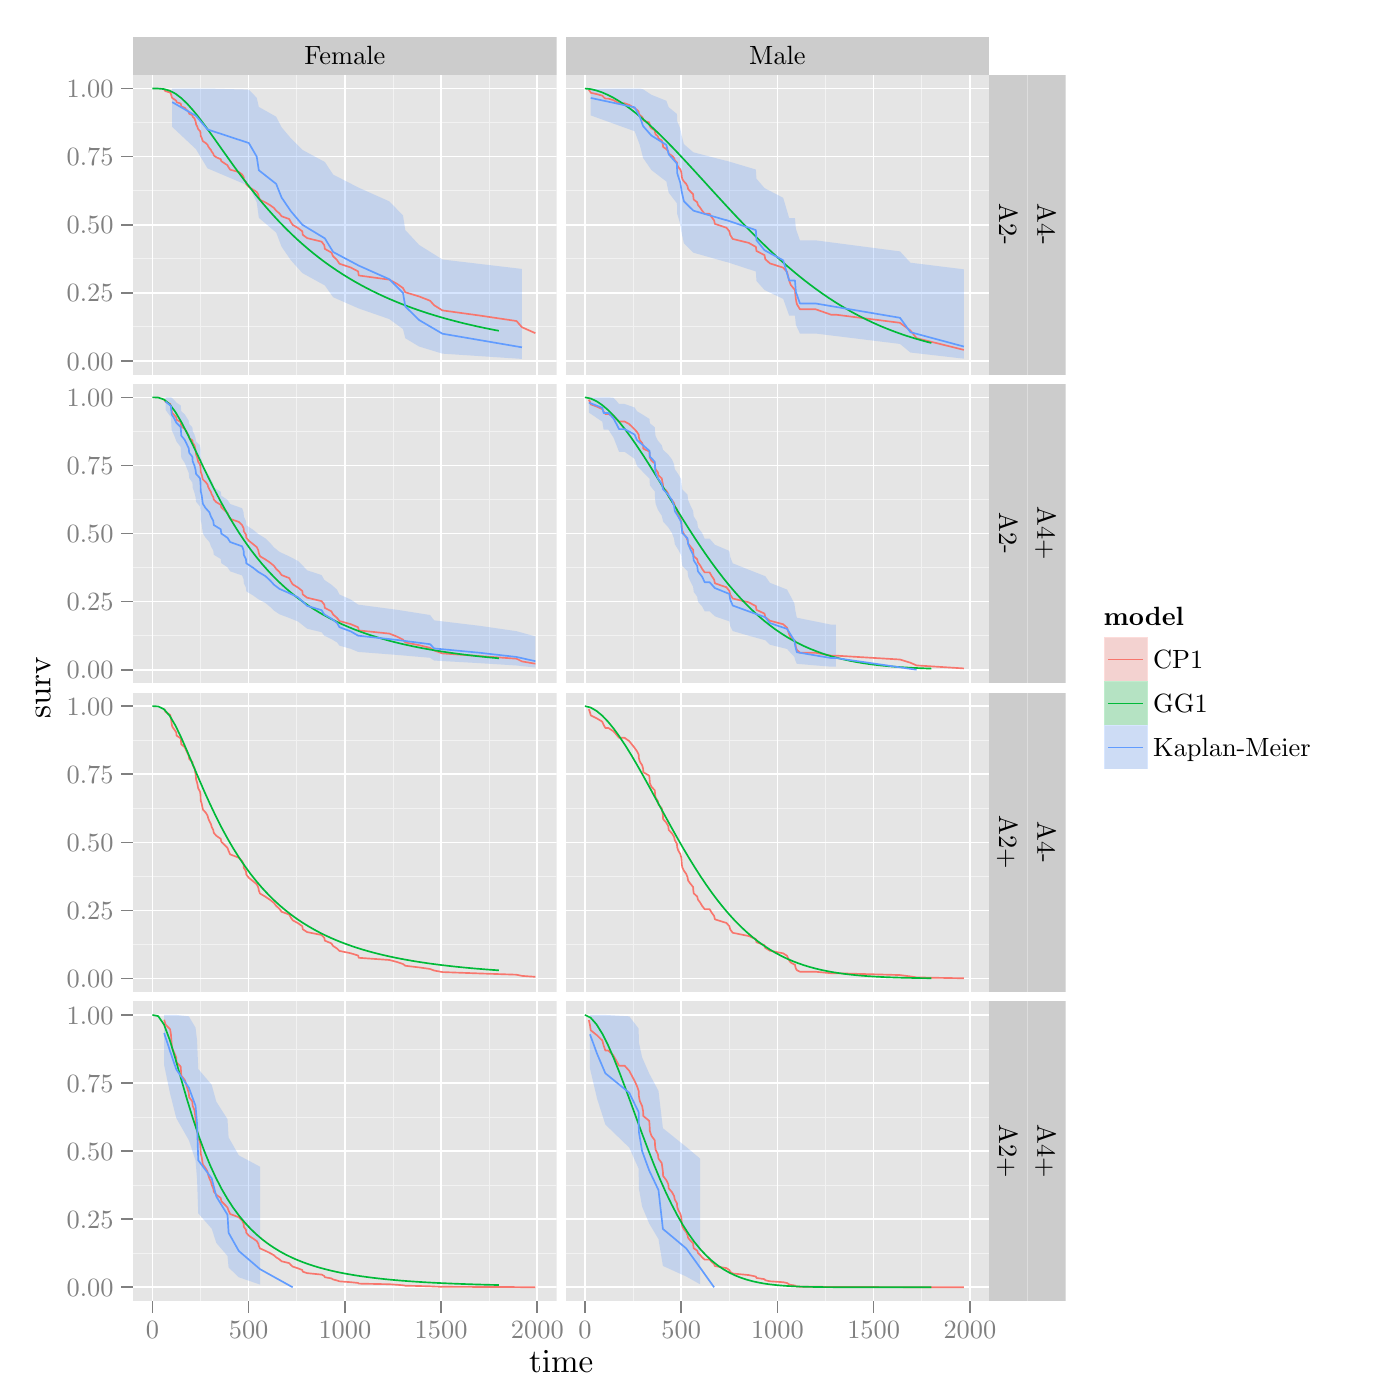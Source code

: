 % Created by tikzDevice version 0.8.1 on 2015-02-03 07:15:32
% !TEX encoding = UTF-8 Unicode
\documentclass[11pt]{memoir}
\nonstopmode

\usepackage{tikz}

\usepackage[active,tightpage,psfixbb]{preview}

\PreviewEnvironment{pgfpicture}

\setlength\PreviewBorder{0pt}

\usepackage{amsmath}
\newcommand{\SweaveOpts}[1]{}  % do not interfere with LaTeX
\newcommand{\SweaveInput}[1]{} % because they are not real TeX commands
\newcommand{\Sexpr}[1]{}       % will only be parsed by R


\usepackage{geometry}
\usepackage{amsmath}
\usepackage{lscape}
\geometry{verbose,tmargin=2.5cm,bmargin=2.5cm,lmargin=2.5cm,rmargin=2.5cm}


\begin{document}

\begin{tikzpicture}[x=1pt,y=1pt]
\definecolor{fillColor}{RGB}{255,255,255}
\path[use as bounding box,fill=fillColor,fill opacity=0.00] (0,0) rectangle (505.89,505.89);
\begin{scope}
\path[clip] (  0.00,  0.00) rectangle (505.89,505.89);
\definecolor{drawColor}{RGB}{255,255,255}
\definecolor{fillColor}{RGB}{255,255,255}

\path[draw=drawColor,line width= 0.6pt,line join=round,line cap=round,fill=fillColor] (  0.00,  0.00) rectangle (505.89,505.89);
\end{scope}
\begin{scope}
\path[clip] ( 48.12,478.81) rectangle (201.11,492.64);
\definecolor{fillColor}{gray}{0.80}

\path[fill=fillColor] ( 48.12,478.81) rectangle (201.11,492.64);
\definecolor{drawColor}{RGB}{0,0,0}

\node[text=drawColor,anchor=base,inner sep=0pt, outer sep=0pt, scale=  0.87] at (124.62,482.43) {Female};
\end{scope}
\begin{scope}
\path[clip] (204.42,478.81) rectangle (357.41,492.64);
\definecolor{fillColor}{gray}{0.80}

\path[fill=fillColor] (204.42,478.81) rectangle (357.41,492.64);
\definecolor{drawColor}{RGB}{0,0,0}

\node[text=drawColor,anchor=base,inner sep=0pt, outer sep=0pt, scale=  0.87] at (280.92,482.43) {Male};
\end{scope}
\begin{scope}
\path[clip] ( 48.12,370.54) rectangle (201.11,478.81);
\definecolor{fillColor}{gray}{0.90}

\path[fill=fillColor] ( 48.12,370.54) rectangle (201.11,478.81);
\definecolor{drawColor}{gray}{0.95}

\path[draw=drawColor,line width= 0.3pt,line join=round] ( 48.12,387.76) --
	(201.11,387.76);

\path[draw=drawColor,line width= 0.3pt,line join=round] ( 48.12,412.37) --
	(201.11,412.37);

\path[draw=drawColor,line width= 0.3pt,line join=round] ( 48.12,436.98) --
	(201.11,436.98);

\path[draw=drawColor,line width= 0.3pt,line join=round] ( 48.12,461.58) --
	(201.11,461.58);

\path[draw=drawColor,line width= 0.3pt,line join=round] ( 72.46,370.54) --
	( 72.46,478.81);

\path[draw=drawColor,line width= 0.3pt,line join=round] (107.23,370.54) --
	(107.23,478.81);

\path[draw=drawColor,line width= 0.3pt,line join=round] (142.00,370.54) --
	(142.00,478.81);

\path[draw=drawColor,line width= 0.3pt,line join=round] (176.77,370.54) --
	(176.77,478.81);
\definecolor{drawColor}{RGB}{255,255,255}

\path[draw=drawColor,line width= 0.6pt,line join=round] ( 48.12,375.46) --
	(201.11,375.46);

\path[draw=drawColor,line width= 0.6pt,line join=round] ( 48.12,400.07) --
	(201.11,400.07);

\path[draw=drawColor,line width= 0.6pt,line join=round] ( 48.12,424.67) --
	(201.11,424.67);

\path[draw=drawColor,line width= 0.6pt,line join=round] ( 48.12,449.28) --
	(201.11,449.28);

\path[draw=drawColor,line width= 0.6pt,line join=round] ( 48.12,473.89) --
	(201.11,473.89);

\path[draw=drawColor,line width= 0.6pt,line join=round] ( 55.08,370.54) --
	( 55.08,478.81);

\path[draw=drawColor,line width= 0.6pt,line join=round] ( 89.85,370.54) --
	( 89.85,478.81);

\path[draw=drawColor,line width= 0.6pt,line join=round] (124.62,370.54) --
	(124.62,478.81);

\path[draw=drawColor,line width= 0.6pt,line join=round] (159.39,370.54) --
	(159.39,478.81);

\path[draw=drawColor,line width= 0.6pt,line join=round] (194.16,370.54) --
	(194.16,478.81);
\definecolor{fillColor}{RGB}{97,156,255}

\path[fill=fillColor,fill opacity=0.25] ( 62.24,460.02) --
	( 70.79,452.00) --
	( 74.97,445.06) --
	( 89.92,438.71) --
	( 92.77,432.78) --
	( 93.53,427.18) --
	( 99.79,421.84) --
	(101.74,416.75) --
	(105.08,411.88) --
	(109.25,407.21) --
	(117.38,402.74) --
	(120.38,398.48) --
	(129.62,394.42) --
	(140.68,390.58) --
	(145.62,386.98) --
	(146.45,383.65) --
	(151.46,380.66) --
	(159.87,378.10) --
	(188.59,376.19) --
	(188.59,408.71) --
	(159.87,412.11) --
	(151.46,417.37) --
	(146.45,422.76) --
	(145.62,428.03) --
	(140.68,433.13) --
	(129.62,438.06) --
	(120.38,442.80) --
	(117.38,447.36) --
	(109.25,451.74) --
	(105.08,455.93) --
	(101.74,459.92) --
	( 99.79,463.71) --
	( 93.53,467.25) --
	( 92.77,470.54) --
	( 89.92,473.49) --
	( 74.97,473.89) --
	( 70.79,473.89) --
	( 62.24,473.89) --
	cycle;
\definecolor{drawColor}{RGB}{248,118,109}

\path[draw=drawColor,line width= 0.6pt,line join=round] ( 59.32,473.42) --
	( 59.81,472.94) --
	( 61.47,472.46) --
	( 61.75,471.97) --
	( 62.03,470.98) --
	( 62.24,470.48) --
	( 63.00,469.98) --
	( 63.70,469.48) --
	( 63.77,468.97) --
	( 65.30,468.46) --
	( 65.51,467.43) --
	( 66.76,466.91) --
	( 68.22,465.32) --
	( 68.36,464.78) --
	( 69.54,464.24) --
	( 69.61,463.70) --
	( 70.24,463.15) --
	( 70.65,462.04) --
	( 70.79,461.47) --
	( 70.86,460.91) --
	( 71.21,460.34) --
	( 71.63,459.17) --
	( 72.25,458.57) --
	( 72.46,457.97) --
	( 72.53,456.73) --
	( 72.88,456.12) --
	( 73.09,455.49) --
	( 73.30,454.87) --
	( 74.27,454.24) --
	( 74.97,453.61) --
	( 75.24,452.98) --
	( 75.66,452.35) --
	( 76.22,451.71) --
	( 76.50,451.07) --
	( 77.05,450.40) --
	( 77.26,449.72) --
	( 78.16,449.05) --
	( 79.76,448.35) --
	( 79.97,447.64) --
	( 82.20,446.18) --
	( 82.61,445.40) --
	( 83.17,444.57) --
	( 86.30,443.72) --
	( 87.48,442.85) --
	( 88.04,441.96) --
	( 88.11,441.07) --
	( 88.87,440.17) --
	( 89.01,439.26) --
	( 89.92,438.35) --
	( 91.38,437.43) --
	( 92.77,436.51) --
	( 93.32,435.59) --
	( 93.53,434.66) --
	( 93.95,433.73) --
	( 95.90,432.75) --
	( 97.57,431.76) --
	( 98.96,430.77) --
	( 99.79,429.76) --
	(100.97,428.76) --
	(101.74,427.74) --
	(104.52,426.73) --
	(105.08,425.67) --
	(105.77,424.61) --
	(107.72,423.47) --
	(109.25,422.28) --
	(109.39,421.06) --
	(110.99,419.84) --
	(116.20,418.57) --
	(117.18,417.27) --
	(117.38,415.95) --
	(119.75,414.63) --
	(120.38,413.28) --
	(121.77,411.94) --
	(122.67,410.58) --
	(126.77,409.20) --
	(129.42,407.81) --
	(129.62,406.34) --
	(140.68,404.83) --
	(143.46,403.33) --
	(145.62,401.80) --
	(146.45,400.27) --
	(151.46,398.76) --
	(155.42,397.21) --
	(156.88,395.58) --
	(159.87,393.72) --
	(173.16,391.89) --
	(186.65,389.88) --
	(188.59,387.65) --
	(193.46,385.49);
\definecolor{drawColor}{RGB}{0,186,56}

\path[draw=drawColor,line width= 0.6pt,line join=round] ( 55.08,473.89) --
	( 57.16,473.88) --
	( 59.25,473.69) --
	( 61.34,473.11) --
	( 63.42,472.02) --
	( 65.51,470.44) --
	( 67.59,468.45) --
	( 69.68,466.12) --
	( 71.77,463.54) --
	( 73.85,460.78) --
	( 75.94,457.91) --
	( 78.03,454.97) --
	( 80.11,452.02) --
	( 82.20,449.08) --
	( 84.28,446.17) --
	( 86.37,443.32) --
	( 88.46,440.54) --
	( 90.54,437.84) --
	( 92.63,435.22) --
	( 94.71,432.70) --
	( 96.80,430.27) --
	( 98.89,427.94) --
	(100.97,425.70) --
	(103.06,423.55) --
	(105.15,421.50) --
	(107.23,419.53) --
	(109.32,417.66) --
	(111.40,415.87) --
	(113.49,414.15) --
	(115.58,412.52) --
	(117.66,410.96) --
	(119.75,409.48) --
	(121.84,408.06) --
	(123.92,406.71) --
	(126.01,405.42) --
	(128.09,404.19) --
	(130.18,403.02) --
	(132.27,401.90) --
	(134.35,400.83) --
	(136.44,399.81) --
	(138.53,398.84) --
	(140.61,397.91) --
	(142.70,397.03) --
	(144.78,396.18) --
	(146.87,395.38) --
	(148.96,394.60) --
	(151.04,393.87) --
	(153.13,393.16) --
	(155.21,392.49) --
	(157.30,391.85) --
	(159.39,391.23) --
	(161.47,390.64) --
	(163.56,390.08) --
	(165.65,389.54) --
	(167.73,389.02) --
	(169.82,388.53) --
	(171.90,388.06) --
	(173.99,387.60) --
	(176.08,387.17) --
	(178.16,386.75) --
	(180.25,386.35);
\definecolor{drawColor}{RGB}{97,156,255}

\path[draw=drawColor,line width= 0.6pt,line join=round] ( 62.24,468.97) --
	( 70.79,464.04) --
	( 74.97,459.12) --
	( 89.92,454.20) --
	( 92.77,449.28) --
	( 93.53,444.36) --
	( 99.79,439.44) --
	(101.74,434.52) --
	(105.08,429.60) --
	(109.25,424.67) --
	(117.38,419.75) --
	(120.38,414.83) --
	(129.62,409.91) --
	(140.68,404.99) --
	(145.62,400.07) --
	(146.45,395.15) --
	(151.46,390.23) --
	(159.87,385.30) --
	(188.59,380.38);
\end{scope}
\begin{scope}
\path[clip] ( 48.12,258.96) rectangle (201.11,367.23);
\definecolor{fillColor}{gray}{0.90}

\path[fill=fillColor] ( 48.12,258.96) rectangle (201.11,367.23);
\definecolor{drawColor}{gray}{0.95}

\path[draw=drawColor,line width= 0.3pt,line join=round] ( 48.12,276.18) --
	(201.11,276.18);

\path[draw=drawColor,line width= 0.3pt,line join=round] ( 48.12,300.79) --
	(201.11,300.79);

\path[draw=drawColor,line width= 0.3pt,line join=round] ( 48.12,325.40) --
	(201.11,325.40);

\path[draw=drawColor,line width= 0.3pt,line join=round] ( 48.12,350.00) --
	(201.11,350.00);

\path[draw=drawColor,line width= 0.3pt,line join=round] ( 72.46,258.96) --
	( 72.46,367.23);

\path[draw=drawColor,line width= 0.3pt,line join=round] (107.23,258.96) --
	(107.23,367.23);

\path[draw=drawColor,line width= 0.3pt,line join=round] (142.00,258.96) --
	(142.00,367.23);

\path[draw=drawColor,line width= 0.3pt,line join=round] (176.77,258.96) --
	(176.77,367.23);
\definecolor{drawColor}{RGB}{255,255,255}

\path[draw=drawColor,line width= 0.6pt,line join=round] ( 48.12,263.88) --
	(201.11,263.88);

\path[draw=drawColor,line width= 0.6pt,line join=round] ( 48.12,288.49) --
	(201.11,288.49);

\path[draw=drawColor,line width= 0.6pt,line join=round] ( 48.12,313.09) --
	(201.11,313.09);

\path[draw=drawColor,line width= 0.6pt,line join=round] ( 48.12,337.70) --
	(201.11,337.70);

\path[draw=drawColor,line width= 0.6pt,line join=round] ( 48.12,362.31) --
	(201.11,362.31);

\path[draw=drawColor,line width= 0.6pt,line join=round] ( 55.08,258.96) --
	( 55.08,367.23);

\path[draw=drawColor,line width= 0.6pt,line join=round] ( 89.85,258.96) --
	( 89.85,367.23);

\path[draw=drawColor,line width= 0.6pt,line join=round] (124.62,258.96) --
	(124.62,367.23);

\path[draw=drawColor,line width= 0.6pt,line join=round] (159.39,258.96) --
	(159.39,367.23);

\path[draw=drawColor,line width= 0.6pt,line join=round] (194.16,258.96) --
	(194.16,367.23);
\definecolor{fillColor}{RGB}{97,156,255}

\path[fill=fillColor,fill opacity=0.25] ( 59.81,357.82) --
	( 61.75,355.13) --
	( 62.03,350.50) --
	( 63.00,348.37) --
	( 63.77,346.32) --
	( 65.30,344.33) --
	( 65.51,340.48) --
	( 66.76,338.62) --
	( 68.22,334.97) --
	( 68.36,333.19) --
	( 69.54,331.43) --
	( 69.61,329.68) --
	( 70.24,327.96) --
	( 70.65,326.26) --
	( 70.86,324.57) --
	( 72.25,322.90) --
	( 72.46,321.25) --
	( 72.53,317.98) --
	( 72.88,316.36) --
	( 73.09,314.76) --
	( 73.30,313.18) --
	( 74.27,311.60) --
	( 75.66,310.04) --
	( 76.22,308.49) --
	( 77.05,306.95) --
	( 77.26,305.42) --
	( 79.76,303.90) --
	( 79.97,302.40) --
	( 82.20,300.91) --
	( 83.17,299.43) --
	( 87.48,297.96) --
	( 88.04,296.50) --
	( 88.11,295.05) --
	( 88.87,293.62) --
	( 89.01,292.19) --
	( 91.38,290.78) --
	( 93.32,289.38) --
	( 95.90,288.00) --
	( 97.57,286.63) --
	( 98.96,285.27) --
	(100.97,283.92) --
	(104.52,282.59) --
	(107.72,281.28) --
	(109.39,279.98) --
	(110.99,278.70) --
	(116.20,277.43) --
	(117.18,276.19) --
	(119.75,274.96) --
	(121.77,273.76) --
	(122.67,272.58) --
	(126.77,271.43) --
	(129.42,270.31) --
	(143.46,269.23) --
	(155.42,268.19) --
	(156.88,267.19) --
	(173.16,266.26) --
	(186.65,265.41) --
	(193.46,264.67) --
	(193.46,275.91) --
	(186.65,277.81) --
	(173.16,279.77) --
	(156.88,281.72) --
	(155.42,283.65) --
	(143.46,285.54) --
	(129.42,287.41) --
	(126.77,289.24) --
	(122.67,291.06) --
	(121.77,292.85) --
	(119.75,294.61) --
	(117.18,296.36) --
	(116.20,298.09) --
	(110.99,299.80) --
	(109.39,301.49) --
	(107.72,303.17) --
	(104.52,304.83) --
	(100.97,306.48) --
	( 98.96,308.12) --
	( 97.57,309.74) --
	( 95.90,311.34) --
	( 93.32,312.94) --
	( 91.38,314.52) --
	( 89.01,316.09) --
	( 88.87,317.65) --
	( 88.11,319.20) --
	( 88.04,320.73) --
	( 87.48,322.25) --
	( 83.17,323.77) --
	( 82.20,325.27) --
	( 79.97,326.76) --
	( 79.76,328.23) --
	( 77.26,329.70) --
	( 77.05,331.15) --
	( 76.22,332.60) --
	( 75.66,334.03) --
	( 74.27,335.45) --
	( 73.30,336.86) --
	( 73.09,338.25) --
	( 72.88,339.63) --
	( 72.53,341.00) --
	( 72.46,343.70) --
	( 72.25,345.03) --
	( 70.86,346.34) --
	( 70.65,347.64) --
	( 70.24,348.92) --
	( 69.61,350.18) --
	( 69.54,351.42) --
	( 68.36,352.64) --
	( 68.22,353.84) --
	( 66.76,356.16) --
	( 65.51,357.28) --
	( 65.30,359.40) --
	( 63.77,360.39) --
	( 63.00,361.32) --
	( 62.03,362.18) --
	( 61.75,362.31) --
	( 59.81,362.31) --
	cycle;
\definecolor{drawColor}{RGB}{248,118,109}

\path[draw=drawColor,line width= 0.6pt,line join=round] ( 59.32,361.52) --
	( 59.81,360.73) --
	( 61.47,359.93) --
	( 61.75,359.12) --
	( 62.03,357.49) --
	( 62.24,356.67) --
	( 63.00,355.86) --
	( 63.70,355.05) --
	( 63.77,354.22) --
	( 65.30,353.40) --
	( 65.51,351.76) --
	( 66.76,350.93) --
	( 68.22,348.42) --
	( 68.36,347.58) --
	( 69.54,346.73) --
	( 69.61,345.88) --
	( 70.24,345.03) --
	( 70.65,343.32) --
	( 70.79,342.46) --
	( 70.86,341.60) --
	( 71.21,340.74) --
	( 71.63,338.98) --
	( 72.25,338.08) --
	( 72.46,337.18) --
	( 72.53,335.36) --
	( 72.88,334.46) --
	( 73.09,333.55) --
	( 73.30,332.64) --
	( 74.27,331.74) --
	( 74.97,330.84) --
	( 75.24,329.94) --
	( 75.66,329.04) --
	( 76.22,328.13) --
	( 76.50,327.24) --
	( 77.05,326.30) --
	( 77.26,325.36) --
	( 78.16,324.43) --
	( 79.76,323.47) --
	( 79.97,322.52) --
	( 82.20,320.55) --
	( 82.61,319.50) --
	( 83.17,318.40) --
	( 86.30,317.29) --
	( 87.48,316.15) --
	( 88.04,315.01) --
	( 88.11,313.87) --
	( 88.87,312.73) --
	( 89.01,311.59) --
	( 89.92,310.46) --
	( 91.38,309.33) --
	( 92.77,308.20) --
	( 93.32,307.09) --
	( 93.53,305.98) --
	( 93.95,304.88) --
	( 95.90,303.73) --
	( 97.57,302.59) --
	( 98.96,301.46) --
	( 99.79,300.33) --
	(100.97,299.21) --
	(101.74,298.09) --
	(104.52,296.99) --
	(105.08,295.85) --
	(105.77,294.74) --
	(107.72,293.55) --
	(109.25,292.33) --
	(109.39,291.11) --
	(110.99,289.90) --
	(116.20,288.67) --
	(117.18,287.43) --
	(117.38,286.20) --
	(119.75,285.00) --
	(120.38,283.80) --
	(121.77,282.63) --
	(122.67,281.48) --
	(126.77,280.34) --
	(129.42,279.22) --
	(129.62,278.08) --
	(140.68,276.94) --
	(143.46,275.84) --
	(145.62,274.77) --
	(146.45,273.73) --
	(151.46,272.75) --
	(155.42,271.78) --
	(156.88,270.82) --
	(159.87,269.78) --
	(173.16,268.83) --
	(186.65,267.86) --
	(188.59,266.89) --
	(193.46,266.05);
\definecolor{drawColor}{RGB}{0,186,56}

\path[draw=drawColor,line width= 0.6pt,line join=round] ( 55.08,362.31) --
	( 57.16,362.24) --
	( 59.25,361.54) --
	( 61.34,359.76) --
	( 63.42,356.96) --
	( 65.51,353.41) --
	( 67.59,349.38) --
	( 69.68,345.09) --
	( 71.77,340.70) --
	( 73.85,336.32) --
	( 75.94,332.05) --
	( 78.03,327.92) --
	( 80.11,323.98) --
	( 82.20,320.24) --
	( 84.28,316.71) --
	( 86.37,313.38) --
	( 88.46,310.27) --
	( 90.54,307.35) --
	( 92.63,304.63) --
	( 94.71,302.09) --
	( 96.80,299.72) --
	( 98.89,297.51) --
	(100.97,295.45) --
	(103.06,293.53) --
	(105.15,291.74) --
	(107.23,290.07) --
	(109.32,288.52) --
	(111.40,287.07) --
	(113.49,285.71) --
	(115.58,284.45) --
	(117.66,283.27) --
	(119.75,282.17) --
	(121.84,281.14) --
	(123.92,280.18) --
	(126.01,279.28) --
	(128.09,278.43) --
	(130.18,277.64) --
	(132.27,276.90) --
	(134.35,276.21) --
	(136.44,275.56) --
	(138.53,274.95) --
	(140.61,274.37) --
	(142.70,273.83) --
	(144.78,273.32) --
	(146.87,272.85) --
	(148.96,272.40) --
	(151.04,271.97) --
	(153.13,271.57) --
	(155.21,271.20) --
	(157.30,270.84) --
	(159.39,270.51) --
	(161.47,270.19) --
	(163.56,269.89) --
	(165.65,269.61) --
	(167.73,269.34) --
	(169.82,269.09) --
	(171.90,268.85) --
	(173.99,268.62) --
	(176.08,268.41) --
	(178.16,268.21) --
	(180.25,268.01);
\definecolor{drawColor}{RGB}{97,156,255}

\path[draw=drawColor,line width= 0.6pt,line join=round] ( 59.81,360.77) --
	( 61.75,359.23) --
	( 62.03,356.15) --
	( 63.00,354.62) --
	( 63.77,353.08) --
	( 65.30,351.54) --
	( 65.51,348.47) --
	( 66.76,346.93) --
	( 68.22,343.85) --
	( 68.36,342.31) --
	( 69.54,340.78) --
	( 69.61,339.24) --
	( 70.24,337.70) --
	( 70.65,336.16) --
	( 70.86,334.62) --
	( 72.25,333.09) --
	( 72.46,331.55) --
	( 72.53,328.47) --
	( 72.88,326.93) --
	( 73.09,325.40) --
	( 73.30,323.86) --
	( 74.27,322.32) --
	( 75.66,320.78) --
	( 76.22,319.24) --
	( 77.05,317.71) --
	( 77.26,316.17) --
	( 79.76,314.63) --
	( 79.97,313.09) --
	( 82.20,311.56) --
	( 83.17,310.02) --
	( 87.48,308.48) --
	( 88.04,306.94) --
	( 88.11,305.40) --
	( 88.87,303.87) --
	( 89.01,302.33) --
	( 91.38,300.79) --
	( 93.32,299.25) --
	( 95.90,297.71) --
	( 97.57,296.18) --
	( 98.96,294.64) --
	(100.97,293.10) --
	(104.52,291.56) --
	(107.72,290.02) --
	(109.39,288.49) --
	(110.99,286.95) --
	(116.20,285.41) --
	(117.18,283.87) --
	(119.75,282.34) --
	(121.77,280.80) --
	(122.67,279.26) --
	(126.77,277.72) --
	(129.42,276.18) --
	(143.46,274.65) --
	(155.42,273.11) --
	(156.88,271.57) --
	(173.16,270.03) --
	(186.65,268.49) --
	(193.46,266.96);
\end{scope}
\begin{scope}
\path[clip] ( 48.12,147.38) rectangle (201.11,255.65);
\definecolor{fillColor}{gray}{0.90}

\path[fill=fillColor] ( 48.12,147.38) rectangle (201.11,255.65);
\definecolor{drawColor}{gray}{0.95}

\path[draw=drawColor,line width= 0.3pt,line join=round] ( 48.12,164.60) --
	(201.11,164.60);

\path[draw=drawColor,line width= 0.3pt,line join=round] ( 48.12,189.21) --
	(201.11,189.21);

\path[draw=drawColor,line width= 0.3pt,line join=round] ( 48.12,213.82) --
	(201.11,213.82);

\path[draw=drawColor,line width= 0.3pt,line join=round] ( 48.12,238.42) --
	(201.11,238.42);

\path[draw=drawColor,line width= 0.3pt,line join=round] ( 72.46,147.38) --
	( 72.46,255.65);

\path[draw=drawColor,line width= 0.3pt,line join=round] (107.23,147.38) --
	(107.23,255.65);

\path[draw=drawColor,line width= 0.3pt,line join=round] (142.00,147.38) --
	(142.00,255.65);

\path[draw=drawColor,line width= 0.3pt,line join=round] (176.77,147.38) --
	(176.77,255.65);
\definecolor{drawColor}{RGB}{255,255,255}

\path[draw=drawColor,line width= 0.6pt,line join=round] ( 48.12,152.30) --
	(201.11,152.30);

\path[draw=drawColor,line width= 0.6pt,line join=round] ( 48.12,176.91) --
	(201.11,176.91);

\path[draw=drawColor,line width= 0.6pt,line join=round] ( 48.12,201.51) --
	(201.11,201.51);

\path[draw=drawColor,line width= 0.6pt,line join=round] ( 48.12,226.12) --
	(201.11,226.12);

\path[draw=drawColor,line width= 0.6pt,line join=round] ( 48.12,250.73) --
	(201.11,250.73);

\path[draw=drawColor,line width= 0.6pt,line join=round] ( 55.08,147.38) --
	( 55.08,255.65);

\path[draw=drawColor,line width= 0.6pt,line join=round] ( 89.85,147.38) --
	( 89.85,255.65);

\path[draw=drawColor,line width= 0.6pt,line join=round] (124.62,147.38) --
	(124.62,255.65);

\path[draw=drawColor,line width= 0.6pt,line join=round] (159.39,147.38) --
	(159.39,255.65);

\path[draw=drawColor,line width= 0.6pt,line join=round] (194.16,147.38) --
	(194.16,255.65);
\definecolor{drawColor}{RGB}{248,118,109}

\path[draw=drawColor,line width= 0.6pt,line join=round] ( 59.32,249.68) --
	( 59.81,248.63) --
	( 61.47,247.58) --
	( 61.75,246.51) --
	( 62.03,244.37) --
	( 62.24,243.31) --
	( 63.00,242.25) --
	( 63.70,241.19) --
	( 63.77,240.12) --
	( 65.30,239.06) --
	( 65.51,236.95) --
	( 66.76,235.89) --
	( 68.22,232.71) --
	( 68.36,231.63) --
	( 69.54,230.57) --
	( 69.61,229.50) --
	( 70.24,228.44) --
	( 70.65,226.32) --
	( 70.79,225.25) --
	( 70.86,224.19) --
	( 71.21,223.13) --
	( 71.63,220.99) --
	( 72.25,219.90) --
	( 72.46,218.80) --
	( 72.53,216.62) --
	( 72.88,215.54) --
	( 73.09,214.46) --
	( 73.30,213.39) --
	( 74.27,212.32) --
	( 74.97,211.26) --
	( 75.24,210.21) --
	( 75.66,209.16) --
	( 76.22,208.12) --
	( 76.50,207.08) --
	( 77.05,206.01) --
	( 77.26,204.94) --
	( 78.16,203.88) --
	( 79.76,202.80) --
	( 79.97,201.72) --
	( 82.20,199.52) --
	( 82.61,198.37) --
	( 83.17,197.16) --
	( 86.30,195.95) --
	( 87.48,194.71) --
	( 88.04,193.49) --
	( 88.11,192.28) --
	( 88.87,191.07) --
	( 89.01,189.87) --
	( 89.92,188.68) --
	( 91.38,187.52) --
	( 92.77,186.36) --
	( 93.32,185.23) --
	( 93.53,184.11) --
	( 93.95,183.01) --
	( 95.90,181.87) --
	( 97.57,180.75) --
	( 98.96,179.65) --
	( 99.79,178.56) --
	(100.97,177.49) --
	(101.74,176.43) --
	(104.52,175.41) --
	(105.08,174.36) --
	(105.77,173.34) --
	(107.72,172.27) --
	(109.25,171.19) --
	(109.39,170.11) --
	(110.99,169.07) --
	(116.20,168.03) --
	(117.18,166.98) --
	(117.38,165.98) --
	(119.75,165.00) --
	(120.38,164.05) --
	(121.77,163.15) --
	(122.67,162.27) --
	(126.77,161.42) --
	(129.42,160.60) --
	(129.62,159.79) --
	(140.68,159.00) --
	(143.46,158.27) --
	(145.62,157.56) --
	(146.45,156.91) --
	(151.46,156.31) --
	(155.42,155.74) --
	(156.88,155.19) --
	(159.87,154.63) --
	(173.16,154.14) --
	(186.65,153.68) --
	(188.59,153.25) --
	(193.46,152.91);
\definecolor{drawColor}{RGB}{0,186,56}

\path[draw=drawColor,line width= 0.6pt,line join=round] ( 55.08,250.73) --
	( 57.16,250.62) --
	( 59.25,249.61) --
	( 61.34,247.21) --
	( 63.42,243.65) --
	( 65.51,239.31) --
	( 67.59,234.53) --
	( 69.68,229.59) --
	( 71.77,224.66) --
	( 73.85,219.85) --
	( 75.94,215.24) --
	( 78.03,210.87) --
	( 80.11,206.76) --
	( 82.20,202.92) --
	( 84.28,199.34) --
	( 86.37,196.02) --
	( 88.46,192.95) --
	( 90.54,190.10) --
	( 92.63,187.47) --
	( 94.71,185.04) --
	( 96.80,182.80) --
	( 98.89,180.72) --
	(100.97,178.81) --
	(103.06,177.04) --
	(105.15,175.40) --
	(107.23,173.89) --
	(109.32,172.49) --
	(111.40,171.20) --
	(113.49,170.00) --
	(115.58,168.88) --
	(117.66,167.85) --
	(119.75,166.89) --
	(121.84,166.00) --
	(123.92,165.18) --
	(126.01,164.41) --
	(128.09,163.69) --
	(130.18,163.02) --
	(132.27,162.40) --
	(134.35,161.82) --
	(136.44,161.28) --
	(138.53,160.77) --
	(140.61,160.30) --
	(142.70,159.86) --
	(144.78,159.44) --
	(146.87,159.06) --
	(148.96,158.69) --
	(151.04,158.35) --
	(153.13,158.03) --
	(155.21,157.73) --
	(157.30,157.45) --
	(159.39,157.18) --
	(161.47,156.94) --
	(163.56,156.70) --
	(165.65,156.48) --
	(167.73,156.27) --
	(169.82,156.08) --
	(171.90,155.89) --
	(173.99,155.72) --
	(176.08,155.55) --
	(178.16,155.40) --
	(180.25,155.25);
\end{scope}
\begin{scope}
\path[clip] ( 48.12, 35.80) rectangle (201.11,144.07);
\definecolor{fillColor}{gray}{0.90}

\path[fill=fillColor] ( 48.12, 35.80) rectangle (201.11,144.07);
\definecolor{drawColor}{gray}{0.95}

\path[draw=drawColor,line width= 0.3pt,line join=round] ( 48.12, 53.02) --
	(201.11, 53.02);

\path[draw=drawColor,line width= 0.3pt,line join=round] ( 48.12, 77.63) --
	(201.11, 77.63);

\path[draw=drawColor,line width= 0.3pt,line join=round] ( 48.12,102.23) --
	(201.11,102.23);

\path[draw=drawColor,line width= 0.3pt,line join=round] ( 48.12,126.84) --
	(201.11,126.84);

\path[draw=drawColor,line width= 0.3pt,line join=round] ( 72.46, 35.80) --
	( 72.46,144.07);

\path[draw=drawColor,line width= 0.3pt,line join=round] (107.23, 35.80) --
	(107.23,144.07);

\path[draw=drawColor,line width= 0.3pt,line join=round] (142.00, 35.80) --
	(142.00,144.07);

\path[draw=drawColor,line width= 0.3pt,line join=round] (176.77, 35.80) --
	(176.77,144.07);
\definecolor{drawColor}{RGB}{255,255,255}

\path[draw=drawColor,line width= 0.6pt,line join=round] ( 48.12, 40.72) --
	(201.11, 40.72);

\path[draw=drawColor,line width= 0.6pt,line join=round] ( 48.12, 65.32) --
	(201.11, 65.32);

\path[draw=drawColor,line width= 0.6pt,line join=round] ( 48.12, 89.93) --
	(201.11, 89.93);

\path[draw=drawColor,line width= 0.6pt,line join=round] ( 48.12,114.54) --
	(201.11,114.54);

\path[draw=drawColor,line width= 0.6pt,line join=round] ( 48.12,139.14) --
	(201.11,139.14);

\path[draw=drawColor,line width= 0.6pt,line join=round] ( 55.08, 35.80) --
	( 55.08,144.07);

\path[draw=drawColor,line width= 0.6pt,line join=round] ( 89.85, 35.80) --
	( 89.85,144.07);

\path[draw=drawColor,line width= 0.6pt,line join=round] (124.62, 35.80) --
	(124.62,144.07);

\path[draw=drawColor,line width= 0.6pt,line join=round] (159.39, 35.80) --
	(159.39,144.07);

\path[draw=drawColor,line width= 0.6pt,line join=round] (194.16, 35.80) --
	(194.16,144.07);
\definecolor{fillColor}{RGB}{97,156,255}

\path[fill=fillColor,fill opacity=0.25] ( 59.32,120.96) --
	( 61.47,110.66) --
	( 63.70,101.86) --
	( 68.22, 93.91) --
	( 70.65, 86.60) --
	( 71.21, 79.79) --
	( 71.63, 67.46) --
	( 76.50, 61.90) --
	( 78.16, 56.76) --
	( 82.20, 52.06) --
	( 82.61, 47.87) --
	( 86.30, 44.33) --
	( 93.95, 41.71) --
	( 93.95, 84.31) --
	( 86.30, 88.40) --
	( 82.61, 94.88) --
	( 82.20,101.47) --
	( 78.16,107.83) --
	( 76.50,113.89) --
	( 71.63,119.62) --
	( 71.21,129.99) --
	( 70.65,134.57) --
	( 68.22,138.65) --
	( 63.70,139.14) --
	( 61.47,139.14) --
	( 59.32,139.14) --
	cycle;
\definecolor{drawColor}{RGB}{248,118,109}

\path[draw=drawColor,line width= 0.6pt,line join=round] ( 59.32,137.41) --
	( 59.81,135.67) --
	( 61.47,133.95) --
	( 61.75,132.21) --
	( 62.03,128.77) --
	( 62.24,127.07) --
	( 63.00,125.40) --
	( 63.70,123.74) --
	( 63.77,122.08) --
	( 65.30,120.45) --
	( 65.51,117.23) --
	( 66.76,115.64) --
	( 68.22,110.93) --
	( 68.36,109.37) --
	( 69.54,107.84) --
	( 69.61,106.32) --
	( 70.24,104.83) --
	( 70.65,101.86) --
	( 70.79,100.40) --
	( 70.86, 98.96) --
	( 71.21, 97.53) --
	( 71.63, 94.69) --
	( 72.25, 93.27) --
	( 72.46, 91.85) --
	( 72.53, 89.08) --
	( 72.88, 87.73) --
	( 73.09, 86.40) --
	( 73.30, 85.09) --
	( 74.27, 83.80) --
	( 74.97, 82.54) --
	( 75.24, 81.30) --
	( 75.66, 80.08) --
	( 76.22, 78.88) --
	( 76.50, 77.70) --
	( 77.05, 76.50) --
	( 77.26, 75.32) --
	( 78.16, 74.17) --
	( 79.76, 73.00) --
	( 79.97, 71.86) --
	( 82.20, 69.58) --
	( 82.61, 68.41) --
	( 83.17, 67.21) --
	( 86.30, 66.03) --
	( 87.48, 64.84) --
	( 88.04, 63.69) --
	( 88.11, 62.57) --
	( 88.87, 61.48) --
	( 89.01, 60.42) --
	( 89.92, 59.39) --
	( 91.38, 58.40) --
	( 92.77, 57.44) --
	( 93.32, 56.52) --
	( 93.53, 55.63) --
	( 93.95, 54.78) --
	( 95.90, 53.92) --
	( 97.57, 53.10) --
	( 98.96, 52.31) --
	( 99.79, 51.55) --
	(100.97, 50.82) --
	(101.74, 50.12) --
	(104.52, 49.46) --
	(105.08, 48.81) --
	(105.77, 48.20) --
	(107.72, 47.57) --
	(109.25, 46.96) --
	(109.39, 46.38) --
	(110.99, 45.84) --
	(116.20, 45.32) --
	(117.18, 44.82) --
	(117.38, 44.36) --
	(119.75, 43.94) --
	(120.38, 43.55) --
	(121.77, 43.19) --
	(122.67, 42.87) --
	(126.77, 42.57) --
	(129.42, 42.30) --
	(129.62, 42.05) --
	(140.68, 41.83) --
	(143.46, 41.63) --
	(145.62, 41.46) --
	(146.45, 41.31) --
	(151.46, 41.19) --
	(155.42, 41.08) --
	(156.88, 40.99) --
	(159.87, 40.91) --
	(173.16, 40.85) --
	(186.65, 40.80) --
	(188.59, 40.76) --
	(193.46, 40.74);
\definecolor{drawColor}{RGB}{0,186,56}

\path[draw=drawColor,line width= 0.6pt,line join=round] ( 55.08,139.14) --
	( 57.16,138.72) --
	( 59.25,135.70) --
	( 61.34,130.11) --
	( 63.42,123.17) --
	( 65.51,115.80) --
	( 67.59,108.58) --
	( 69.68,101.78) --
	( 71.77, 95.53) --
	( 73.85, 89.87) --
	( 75.94, 84.79) --
	( 78.03, 80.26) --
	( 80.11, 76.22) --
	( 82.20, 72.64) --
	( 84.28, 69.45) --
	( 86.37, 66.62) --
	( 88.46, 64.10) --
	( 90.54, 61.86) --
	( 92.63, 59.86) --
	( 94.71, 58.08) --
	( 96.80, 56.49) --
	( 98.89, 55.07) --
	(100.97, 53.79) --
	(103.06, 52.64) --
	(105.15, 51.61) --
	(107.23, 50.68) --
	(109.32, 49.85) --
	(111.40, 49.09) --
	(113.49, 48.41) --
	(115.58, 47.79) --
	(117.66, 47.23) --
	(119.75, 46.72) --
	(121.84, 46.25) --
	(123.92, 45.83) --
	(126.01, 45.45) --
	(128.09, 45.09) --
	(130.18, 44.77) --
	(132.27, 44.48) --
	(134.35, 44.21) --
	(136.44, 43.96) --
	(138.53, 43.73) --
	(140.61, 43.52) --
	(142.70, 43.33) --
	(144.78, 43.15) --
	(146.87, 42.99) --
	(148.96, 42.84) --
	(151.04, 42.70) --
	(153.13, 42.57) --
	(155.21, 42.45) --
	(157.30, 42.34) --
	(159.39, 42.24) --
	(161.47, 42.15) --
	(163.56, 42.06) --
	(165.65, 41.98) --
	(167.73, 41.90) --
	(169.82, 41.83) --
	(171.90, 41.76) --
	(173.99, 41.70) --
	(176.08, 41.64) --
	(178.16, 41.59) --
	(180.25, 41.54);
\definecolor{drawColor}{RGB}{97,156,255}

\path[draw=drawColor,line width= 0.6pt,line join=round] ( 59.32,132.58) --
	( 61.47,126.02) --
	( 63.70,119.46) --
	( 68.22,112.90) --
	( 70.65,106.34) --
	( 71.21, 99.77) --
	( 71.63, 86.65) --
	( 76.50, 80.09) --
	( 78.16, 73.53) --
	( 82.20, 66.96) --
	( 82.61, 60.40) --
	( 86.30, 53.84) --
	( 93.95, 47.28) --
	(105.77, 40.72);
\end{scope}
\begin{scope}
\path[clip] (204.42,370.54) rectangle (357.41,478.81);
\definecolor{fillColor}{gray}{0.90}

\path[fill=fillColor] (204.42,370.54) rectangle (357.41,478.81);
\definecolor{drawColor}{gray}{0.95}

\path[draw=drawColor,line width= 0.3pt,line join=round] (204.42,387.76) --
	(357.41,387.76);

\path[draw=drawColor,line width= 0.3pt,line join=round] (204.42,412.37) --
	(357.41,412.37);

\path[draw=drawColor,line width= 0.3pt,line join=round] (204.42,436.98) --
	(357.41,436.98);

\path[draw=drawColor,line width= 0.3pt,line join=round] (204.42,461.58) --
	(357.41,461.58);

\path[draw=drawColor,line width= 0.3pt,line join=round] (228.76,370.54) --
	(228.76,478.81);

\path[draw=drawColor,line width= 0.3pt,line join=round] (263.53,370.54) --
	(263.53,478.81);

\path[draw=drawColor,line width= 0.3pt,line join=round] (298.30,370.54) --
	(298.30,478.81);

\path[draw=drawColor,line width= 0.3pt,line join=round] (333.07,370.54) --
	(333.07,478.81);
\definecolor{drawColor}{RGB}{255,255,255}

\path[draw=drawColor,line width= 0.6pt,line join=round] (204.42,375.46) --
	(357.41,375.46);

\path[draw=drawColor,line width= 0.6pt,line join=round] (204.42,400.07) --
	(357.41,400.07);

\path[draw=drawColor,line width= 0.6pt,line join=round] (204.42,424.67) --
	(357.41,424.67);

\path[draw=drawColor,line width= 0.6pt,line join=round] (204.42,449.28) --
	(357.41,449.28);

\path[draw=drawColor,line width= 0.6pt,line join=round] (204.42,473.89) --
	(357.41,473.89);

\path[draw=drawColor,line width= 0.6pt,line join=round] (211.38,370.54) --
	(211.38,478.81);

\path[draw=drawColor,line width= 0.6pt,line join=round] (246.15,370.54) --
	(246.15,478.81);

\path[draw=drawColor,line width= 0.6pt,line join=round] (280.92,370.54) --
	(280.92,478.81);

\path[draw=drawColor,line width= 0.6pt,line join=round] (315.69,370.54) --
	(315.69,478.81);

\path[draw=drawColor,line width= 0.6pt,line join=round] (350.46,370.54) --
	(350.46,478.81);
\definecolor{fillColor}{RGB}{97,156,255}

\path[fill=fillColor,fill opacity=0.25] (213.46,464.18) --
	(229.32,458.46) --
	(231.20,453.44) --
	(232.38,448.82) --
	(235.37,444.45) --
	(240.79,440.28) --
	(241.63,436.27) --
	(244.62,432.40) --
	(244.69,428.64) --
	(245.80,424.98) --
	(246.36,421.43) --
	(247.12,417.96) --
	(250.53,414.58) --
	(262.21,411.28) --
	(262.42,411.28) --
	(273.13,407.78) --
	(273.34,404.38) --
	(276.26,401.08) --
	(283.00,397.89) --
	(285.16,391.85) --
	(287.25,391.85) --
	(287.59,388.50) --
	(289.05,385.37) --
	(294.62,385.37) --
	(325.21,381.60) --
	(328.97,378.50) --
	(348.30,376.28) --
	(348.30,408.57) --
	(328.97,410.96) --
	(325.21,415.05) --
	(294.62,419.05) --
	(289.05,419.05) --
	(287.59,423.17) --
	(287.25,427.11) --
	(285.16,427.11) --
	(283.00,434.41) --
	(276.26,437.91) --
	(273.34,441.32) --
	(273.13,444.62) --
	(262.42,447.82) --
	(262.21,447.82) --
	(250.53,450.85) --
	(247.12,453.80) --
	(246.36,456.66) --
	(245.80,459.43) --
	(244.69,462.11) --
	(244.62,464.69) --
	(241.63,467.15) --
	(240.79,469.47) --
	(235.37,471.64) --
	(232.38,473.61) --
	(231.20,473.89) --
	(229.32,473.89) --
	(213.46,473.89) --
	cycle;
\definecolor{drawColor}{RGB}{248,118,109}

\path[draw=drawColor,line width= 0.6pt,line join=round] (212.77,473.39) --
	(213.19,472.88) --
	(213.46,472.36) --
	(215.76,471.84) --
	(217.64,471.31) --
	(218.12,470.78) --
	(218.75,470.24) --
	(219.86,470.24) --
	(221.67,469.69) --
	(222.71,469.13) --
	(223.69,468.56) --
	(225.70,468.56) --
	(227.37,467.98) --
	(229.32,466.79) --
	(230.15,466.19) --
	(230.78,465.58) --
	(230.85,464.95) --
	(231.20,464.30) --
	(232.03,463.65) --
	(232.38,462.99) --
	(232.45,462.32) --
	(234.60,461.66) --
	(234.74,460.95) --
	(234.81,460.24) --
	(235.37,459.52) --
	(236.62,458.80) --
	(236.69,458.07) --
	(236.90,457.35) --
	(237.73,456.62) --
	(237.94,455.88) --
	(239.12,455.13) --
	(239.54,453.59) --
	(239.61,452.80) --
	(240.79,452.00) --
	(241.49,451.20) --
	(241.63,450.40) --
	(242.81,449.60) --
	(243.57,448.79) --
	(243.85,447.98) --
	(244.62,447.15) --
	(244.69,446.33) --
	(245.10,445.51) --
	(245.80,444.67) --
	(246.15,443.83) --
	(246.29,442.96) --
	(246.36,442.08) --
	(246.56,441.21) --
	(247.12,440.32) --
	(247.96,439.44) --
	(248.44,438.53) --
	(248.65,437.60) --
	(249.49,436.66) --
	(250.46,435.70) --
	(250.53,434.74) --
	(250.67,433.78) --
	(251.92,432.81) --
	(252.20,431.82) --
	(253.03,430.82) --
	(253.73,429.73) --
	(254.63,428.62) --
	(256.44,428.62) --
	(257.14,427.44) --
	(258.04,426.25) --
	(258.32,424.98) --
	(262.21,423.68) --
	(262.42,423.68) --
	(263.53,422.33) --
	(263.88,420.94) --
	(264.78,419.54) --
	(270.56,418.12) --
	(273.13,416.67) --
	(273.34,415.19) --
	(276.26,413.70) --
	(276.54,412.22) --
	(278.21,410.71) --
	(283.00,409.17) --
	(284.39,407.62) --
	(285.16,404.51) --
	(285.72,402.96) --
	(287.04,401.35) --
	(287.25,401.35) --
	(287.39,399.60) --
	(287.59,397.78) --
	(287.94,396.00) --
	(289.05,394.16) --
	(294.62,394.16) --
	(300.32,392.17) --
	(302.06,392.17) --
	(325.21,389.24) --
	(328.97,386.46) --
	(331.20,383.69) --
	(348.30,379.45);
\definecolor{drawColor}{RGB}{0,186,56}

\path[draw=drawColor,line width= 0.6pt,line join=round] (211.38,473.89) --
	(213.46,473.68) --
	(215.55,473.18) --
	(217.64,472.47) --
	(219.72,471.56) --
	(221.81,470.48) --
	(223.89,469.23) --
	(225.98,467.85) --
	(228.07,466.33) --
	(230.15,464.69) --
	(232.24,462.95) --
	(234.33,461.10) --
	(236.41,459.17) --
	(238.50,457.17) --
	(240.58,455.10) --
	(242.67,452.97) --
	(244.76,450.79) --
	(246.84,448.57) --
	(248.93,446.32) --
	(251.02,444.05) --
	(253.10,441.77) --
	(255.19,439.48) --
	(257.27,437.18) --
	(259.36,434.90) --
	(261.45,432.62) --
	(263.53,430.37) --
	(265.62,428.13) --
	(267.71,425.93) --
	(269.79,423.76) --
	(271.88,421.63) --
	(273.96,419.54) --
	(276.05,417.49) --
	(278.14,415.49) --
	(280.22,413.54) --
	(282.31,411.64) --
	(284.39,409.80) --
	(286.48,408.02) --
	(288.57,406.29) --
	(290.65,404.62) --
	(292.74,403.01) --
	(294.83,401.46) --
	(296.91,399.97) --
	(299.00,398.54) --
	(301.08,397.16) --
	(303.17,395.85) --
	(305.26,394.60) --
	(307.34,393.40) --
	(309.43,392.26) --
	(311.52,391.18) --
	(313.60,390.15) --
	(315.69,389.17) --
	(317.77,388.24) --
	(319.86,387.37) --
	(321.95,386.54) --
	(324.03,385.76) --
	(326.12,385.02) --
	(328.21,384.33) --
	(330.29,383.68) --
	(332.38,383.07) --
	(334.46,382.49) --
	(336.55,381.96);
\definecolor{drawColor}{RGB}{97,156,255}

\path[draw=drawColor,line width= 0.6pt,line join=round] (213.46,470.49) --
	(229.32,467.10) --
	(231.20,463.71) --
	(232.38,460.31) --
	(235.37,456.92) --
	(240.79,453.52) --
	(241.63,450.13) --
	(244.62,446.74) --
	(244.69,443.34) --
	(245.80,439.95) --
	(246.36,436.55) --
	(247.12,433.16) --
	(250.53,429.77) --
	(262.21,426.37) --
	(262.42,426.37) --
	(273.13,422.74) --
	(273.34,419.10) --
	(276.26,415.46) --
	(283.00,411.83) --
	(285.16,404.55) --
	(287.25,404.55) --
	(287.59,400.40) --
	(289.05,396.24) --
	(294.62,396.24) --
	(325.21,391.05) --
	(328.97,385.85) --
	(348.30,380.66);
\end{scope}
\begin{scope}
\path[clip] (204.42,258.96) rectangle (357.41,367.23);
\definecolor{fillColor}{gray}{0.90}

\path[fill=fillColor] (204.42,258.96) rectangle (357.41,367.23);
\definecolor{drawColor}{gray}{0.95}

\path[draw=drawColor,line width= 0.3pt,line join=round] (204.42,276.18) --
	(357.41,276.18);

\path[draw=drawColor,line width= 0.3pt,line join=round] (204.42,300.79) --
	(357.41,300.79);

\path[draw=drawColor,line width= 0.3pt,line join=round] (204.42,325.40) --
	(357.41,325.40);

\path[draw=drawColor,line width= 0.3pt,line join=round] (204.42,350.00) --
	(357.41,350.00);

\path[draw=drawColor,line width= 0.3pt,line join=round] (228.76,258.96) --
	(228.76,367.23);

\path[draw=drawColor,line width= 0.3pt,line join=round] (263.53,258.96) --
	(263.53,367.23);

\path[draw=drawColor,line width= 0.3pt,line join=round] (298.30,258.96) --
	(298.30,367.23);

\path[draw=drawColor,line width= 0.3pt,line join=round] (333.07,258.96) --
	(333.07,367.23);
\definecolor{drawColor}{RGB}{255,255,255}

\path[draw=drawColor,line width= 0.6pt,line join=round] (204.42,263.88) --
	(357.41,263.88);

\path[draw=drawColor,line width= 0.6pt,line join=round] (204.42,288.49) --
	(357.41,288.49);

\path[draw=drawColor,line width= 0.6pt,line join=round] (204.42,313.09) --
	(357.41,313.09);

\path[draw=drawColor,line width= 0.6pt,line join=round] (204.42,337.70) --
	(357.41,337.70);

\path[draw=drawColor,line width= 0.6pt,line join=round] (204.42,362.31) --
	(357.41,362.31);

\path[draw=drawColor,line width= 0.6pt,line join=round] (211.38,258.96) --
	(211.38,367.23);

\path[draw=drawColor,line width= 0.6pt,line join=round] (246.15,258.96) --
	(246.15,367.23);

\path[draw=drawColor,line width= 0.6pt,line join=round] (280.92,258.96) --
	(280.92,367.23);

\path[draw=drawColor,line width= 0.6pt,line join=round] (315.69,258.96) --
	(315.69,367.23);

\path[draw=drawColor,line width= 0.6pt,line join=round] (350.46,258.96) --
	(350.46,367.23);
\definecolor{fillColor}{RGB}{97,156,255}

\path[fill=fillColor,fill opacity=0.25] (212.77,356.81) --
	(217.64,353.51) --
	(218.12,350.60) --
	(219.86,350.60) --
	(221.67,347.81) --
	(222.71,345.16) --
	(223.69,342.61) --
	(225.70,342.61) --
	(229.32,340.08) --
	(230.15,337.61) --
	(232.45,335.21) --
	(234.74,332.85) --
	(234.81,330.54) --
	(236.62,328.27) --
	(236.69,326.04) --
	(236.90,323.84) --
	(237.73,321.67) --
	(239.12,319.53) --
	(239.61,317.41) --
	(241.49,315.32) --
	(242.81,313.26) --
	(243.57,311.22) --
	(243.85,309.21) --
	(245.10,307.21) --
	(246.15,305.24) --
	(246.29,303.29) --
	(246.56,301.37) --
	(248.44,299.46) --
	(248.65,297.58) --
	(249.49,295.71) --
	(250.46,293.87) --
	(250.67,292.05) --
	(251.92,290.26) --
	(252.20,288.48) --
	(253.73,286.73) --
	(254.63,285.01) --
	(256.44,285.01) --
	(258.32,283.17) --
	(263.53,281.36) --
	(263.88,279.59) --
	(264.78,277.86) --
	(270.56,276.17) --
	(276.54,274.53) --
	(278.21,272.93) --
	(284.39,271.39) --
	(285.72,269.92) --
	(287.04,268.52) --
	(287.39,267.20) --
	(287.94,266.01) --
	(300.32,264.97) --
	(302.06,264.97) --
	(302.06,280.17) --
	(300.32,280.17) --
	(287.94,282.68) --
	(287.39,285.27) --
	(287.04,287.85) --
	(285.72,290.37) --
	(284.39,292.85) --
	(278.21,295.29) --
	(276.54,297.67) --
	(270.56,300.02) --
	(264.78,302.33) --
	(263.88,304.60) --
	(263.53,306.83) --
	(258.32,309.04) --
	(256.44,311.21) --
	(254.63,311.21) --
	(253.73,313.27) --
	(252.20,315.31) --
	(251.92,317.33) --
	(250.67,319.33) --
	(250.46,321.30) --
	(249.49,323.26) --
	(248.65,325.19) --
	(248.44,327.10) --
	(246.56,328.99) --
	(246.29,330.86) --
	(246.15,332.71) --
	(245.10,334.53) --
	(243.85,336.34) --
	(243.57,338.12) --
	(242.81,339.88) --
	(241.49,341.61) --
	(239.61,343.32) --
	(239.12,345.01) --
	(237.73,346.67) --
	(236.90,348.29) --
	(236.69,349.89) --
	(236.62,351.46) --
	(234.81,352.98) --
	(234.74,354.47) --
	(232.45,355.92) --
	(230.15,357.31) --
	(229.32,358.64) --
	(225.70,359.91) --
	(223.69,359.91) --
	(222.71,361.08) --
	(221.67,362.15) --
	(219.86,362.31) --
	(218.12,362.31) --
	(217.64,362.31) --
	(212.77,362.31) --
	cycle;
\definecolor{drawColor}{RGB}{248,118,109}

\path[draw=drawColor,line width= 0.6pt,line join=round] (212.77,361.47) --
	(213.19,360.63) --
	(213.46,359.77) --
	(215.76,358.91) --
	(217.64,358.04) --
	(218.12,357.17) --
	(218.75,356.29) --
	(219.86,356.29) --
	(221.67,355.39) --
	(222.71,354.50) --
	(223.69,353.57) --
	(225.70,353.57) --
	(227.37,352.64) --
	(229.32,350.74) --
	(230.15,349.80) --
	(230.78,348.82) --
	(230.85,347.83) --
	(231.20,346.82) --
	(232.03,345.81) --
	(232.38,344.78) --
	(232.45,343.76) --
	(234.60,342.74) --
	(234.74,341.66) --
	(234.81,340.58) --
	(235.37,339.49) --
	(236.62,338.42) --
	(236.69,337.34) --
	(236.90,336.27) --
	(237.73,335.19) --
	(237.94,334.11) --
	(239.12,333.02) --
	(239.54,330.81) --
	(239.61,329.68) --
	(240.79,328.55) --
	(241.49,327.42) --
	(241.63,326.30) --
	(242.81,325.19) --
	(243.57,324.08) --
	(243.85,322.97) --
	(244.62,321.85) --
	(244.69,320.74) --
	(245.10,319.64) --
	(245.80,318.54) --
	(246.15,317.43) --
	(246.29,316.30) --
	(246.36,315.17) --
	(246.56,314.05) --
	(247.12,312.92) --
	(247.96,311.82) --
	(248.44,310.68) --
	(248.65,309.53) --
	(249.49,308.38) --
	(250.46,307.23) --
	(250.53,306.08) --
	(250.67,304.94) --
	(251.92,303.81) --
	(252.20,302.67) --
	(253.03,301.52) --
	(253.73,300.29) --
	(254.63,299.05) --
	(256.44,299.05) --
	(257.14,297.76) --
	(258.04,296.47) --
	(258.32,295.12) --
	(262.21,293.77) --
	(262.42,293.77) --
	(263.53,292.39) --
	(263.88,290.98) --
	(264.78,289.61) --
	(270.56,288.23) --
	(273.13,286.87) --
	(273.34,285.51) --
	(276.26,284.17) --
	(276.54,282.88) --
	(278.21,281.59) --
	(283.00,280.32) --
	(284.39,279.08) --
	(285.16,276.70) --
	(285.72,275.58) --
	(287.04,274.45) --
	(287.25,274.45) --
	(287.39,273.29) --
	(287.59,272.14) --
	(287.94,271.06) --
	(289.05,270.02) --
	(294.62,270.02) --
	(300.32,268.97) --
	(302.06,268.97) --
	(325.21,267.57) --
	(328.97,266.41) --
	(331.20,265.44) --
	(348.30,264.35);
\definecolor{drawColor}{RGB}{0,186,56}

\path[draw=drawColor,line width= 0.6pt,line join=round] (211.38,362.31) --
	(213.46,361.88) --
	(215.55,360.91) --
	(217.64,359.49) --
	(219.72,357.71) --
	(221.81,355.61) --
	(223.89,353.22) --
	(225.98,350.60) --
	(228.07,347.76) --
	(230.15,344.76) --
	(232.24,341.62) --
	(234.33,338.37) --
	(236.41,335.04) --
	(238.50,331.66) --
	(240.58,328.25) --
	(242.67,324.83) --
	(244.76,321.44) --
	(246.84,318.08) --
	(248.93,314.78) --
	(251.02,311.55) --
	(253.10,308.41) --
	(255.19,305.36) --
	(257.27,302.42) --
	(259.36,299.60) --
	(261.45,296.90) --
	(263.53,294.32) --
	(265.62,291.88) --
	(267.71,289.57) --
	(269.79,287.39) --
	(271.88,285.34) --
	(273.96,283.42) --
	(276.05,281.63) --
	(278.14,279.97) --
	(280.22,278.43) --
	(282.31,277.00) --
	(284.39,275.69) --
	(286.48,274.48) --
	(288.57,273.37) --
	(290.65,272.36) --
	(292.74,271.44) --
	(294.83,270.61) --
	(296.91,269.85) --
	(299.00,269.16) --
	(301.08,268.55) --
	(303.17,268.00) --
	(305.26,267.50) --
	(307.34,267.06) --
	(309.43,266.66) --
	(311.52,266.31) --
	(313.60,266.00) --
	(315.69,265.72) --
	(317.77,265.48) --
	(319.86,265.26) --
	(321.95,265.08) --
	(324.03,264.91) --
	(326.12,264.77) --
	(328.21,264.64) --
	(330.29,264.53) --
	(332.38,264.44) --
	(334.46,264.36) --
	(336.55,264.29);
\definecolor{drawColor}{RGB}{97,156,255}

\path[draw=drawColor,line width= 0.6pt,line join=round] (212.77,360.41) --
	(217.64,358.52) --
	(218.12,356.63) --
	(219.86,356.63) --
	(221.67,354.70) --
	(222.71,352.76) --
	(223.69,350.83) --
	(225.70,350.83) --
	(229.32,348.86) --
	(230.15,346.88) --
	(232.45,344.90) --
	(234.74,342.93) --
	(234.81,340.95) --
	(236.62,338.97) --
	(236.69,337.00) --
	(236.90,335.02) --
	(237.73,333.05) --
	(239.12,331.07) --
	(239.61,329.09) --
	(241.49,327.12) --
	(242.81,325.14) --
	(243.57,323.17) --
	(243.85,321.19) --
	(245.10,319.21) --
	(246.15,317.24) --
	(246.29,315.26) --
	(246.56,313.28) --
	(248.44,311.31) --
	(248.65,309.33) --
	(249.49,307.36) --
	(250.46,305.38) --
	(250.67,303.40) --
	(251.92,301.43) --
	(252.20,299.45) --
	(253.73,297.47) --
	(254.63,295.50) --
	(256.44,295.50) --
	(258.32,293.39) --
	(263.53,291.28) --
	(263.88,289.18) --
	(264.78,287.07) --
	(270.56,284.96) --
	(276.54,282.85) --
	(278.21,280.74) --
	(284.39,278.64) --
	(285.72,276.53) --
	(287.04,274.42) --
	(287.39,272.31) --
	(287.94,270.20) --
	(300.32,268.10) --
	(302.06,268.10) --
	(331.20,263.88);
\end{scope}
\begin{scope}
\path[clip] (204.42,147.38) rectangle (357.41,255.65);
\definecolor{fillColor}{gray}{0.90}

\path[fill=fillColor] (204.42,147.38) rectangle (357.41,255.65);
\definecolor{drawColor}{gray}{0.95}

\path[draw=drawColor,line width= 0.3pt,line join=round] (204.42,164.60) --
	(357.41,164.60);

\path[draw=drawColor,line width= 0.3pt,line join=round] (204.42,189.21) --
	(357.41,189.21);

\path[draw=drawColor,line width= 0.3pt,line join=round] (204.42,213.82) --
	(357.41,213.82);

\path[draw=drawColor,line width= 0.3pt,line join=round] (204.42,238.42) --
	(357.41,238.42);

\path[draw=drawColor,line width= 0.3pt,line join=round] (228.76,147.38) --
	(228.76,255.65);

\path[draw=drawColor,line width= 0.3pt,line join=round] (263.53,147.38) --
	(263.53,255.65);

\path[draw=drawColor,line width= 0.3pt,line join=round] (298.30,147.38) --
	(298.30,255.65);

\path[draw=drawColor,line width= 0.3pt,line join=round] (333.07,147.38) --
	(333.07,255.65);
\definecolor{drawColor}{RGB}{255,255,255}

\path[draw=drawColor,line width= 0.6pt,line join=round] (204.42,152.30) --
	(357.41,152.30);

\path[draw=drawColor,line width= 0.6pt,line join=round] (204.42,176.91) --
	(357.41,176.91);

\path[draw=drawColor,line width= 0.6pt,line join=round] (204.42,201.51) --
	(357.41,201.51);

\path[draw=drawColor,line width= 0.6pt,line join=round] (204.42,226.12) --
	(357.41,226.12);

\path[draw=drawColor,line width= 0.6pt,line join=round] (204.42,250.73) --
	(357.41,250.73);

\path[draw=drawColor,line width= 0.6pt,line join=round] (211.38,147.38) --
	(211.38,255.65);

\path[draw=drawColor,line width= 0.6pt,line join=round] (246.15,147.38) --
	(246.15,255.65);

\path[draw=drawColor,line width= 0.6pt,line join=round] (280.92,147.38) --
	(280.92,255.65);

\path[draw=drawColor,line width= 0.6pt,line join=round] (315.69,147.38) --
	(315.69,255.65);

\path[draw=drawColor,line width= 0.6pt,line join=round] (350.46,147.38) --
	(350.46,255.65);
\definecolor{drawColor}{RGB}{248,118,109}

\path[draw=drawColor,line width= 0.6pt,line join=round] (212.77,249.61) --
	(213.19,248.50) --
	(213.46,247.37) --
	(215.76,246.24) --
	(217.64,245.10) --
	(218.12,243.95) --
	(218.75,242.81) --
	(219.86,242.81) --
	(221.67,241.64) --
	(222.71,240.48) --
	(223.69,239.28) --
	(225.70,239.28) --
	(227.37,238.08) --
	(229.32,235.65) --
	(230.15,234.44) --
	(230.78,233.21) --
	(230.85,231.96) --
	(231.20,230.68) --
	(232.03,229.42) --
	(232.38,228.13) --
	(232.45,226.86) --
	(234.60,225.59) --
	(234.74,224.27) --
	(234.81,222.94) --
	(235.37,221.61) --
	(236.62,220.30) --
	(236.69,219.00) --
	(236.90,217.71) --
	(237.73,216.41) --
	(237.94,215.13) --
	(239.12,213.83) --
	(239.54,211.23) --
	(239.61,209.91) --
	(240.79,208.59) --
	(241.49,207.30) --
	(241.63,206.01) --
	(242.81,204.74) --
	(243.57,203.49) --
	(243.85,202.23) --
	(244.62,200.97) --
	(244.69,199.74) --
	(245.10,198.53) --
	(245.80,197.32) --
	(246.15,196.10) --
	(246.29,194.88) --
	(246.36,193.66) --
	(246.56,192.46) --
	(247.12,191.27) --
	(247.96,190.10) --
	(248.44,188.91) --
	(248.65,187.72) --
	(249.49,186.54) --
	(250.46,185.36) --
	(250.53,184.21) --
	(250.67,183.07) --
	(251.92,181.94) --
	(252.20,180.82) --
	(253.03,179.70) --
	(253.73,178.52) --
	(254.63,177.34) --
	(256.44,177.34) --
	(257.14,176.13) --
	(258.04,174.93) --
	(258.32,173.69) --
	(262.21,172.46) --
	(262.42,172.46) --
	(263.53,171.24) --
	(263.88,170.01) --
	(264.78,168.82) --
	(270.56,167.66) --
	(273.13,166.52) --
	(273.34,165.41) --
	(276.26,164.34) --
	(276.54,163.34) --
	(278.21,162.35) --
	(283.00,161.40) --
	(284.39,160.50) --
	(285.16,158.84) --
	(285.72,158.09) --
	(287.04,157.36) --
	(287.25,157.36) --
	(287.39,156.63) --
	(287.59,155.94) --
	(287.94,155.33) --
	(289.05,154.76) --
	(294.62,154.76) --
	(300.32,154.21) --
	(302.06,154.21) --
	(325.21,153.55) --
	(328.97,153.06) --
	(331.20,152.70) --
	(348.30,152.38);
\definecolor{drawColor}{RGB}{0,186,56}

\path[draw=drawColor,line width= 0.6pt,line join=round] (211.38,250.73) --
	(213.46,250.21) --
	(215.55,249.00) --
	(217.64,247.27) --
	(219.72,245.09) --
	(221.81,242.54) --
	(223.89,239.65) --
	(225.98,236.50) --
	(228.07,233.12) --
	(230.15,229.57) --
	(232.24,225.88) --
	(234.33,222.10) --
	(236.41,218.27) --
	(238.50,214.42) --
	(240.58,210.59) --
	(242.67,206.80) --
	(244.76,203.07) --
	(246.84,199.44) --
	(248.93,195.92) --
	(251.02,192.53) --
	(253.10,189.28) --
	(255.19,186.18) --
	(257.27,183.24) --
	(259.36,180.46) --
	(261.45,177.86) --
	(263.53,175.42) --
	(265.62,173.14) --
	(267.71,171.04) --
	(269.79,169.09) --
	(271.88,167.30) --
	(273.96,165.66) --
	(276.05,164.17) --
	(278.14,162.81) --
	(280.22,161.58) --
	(282.31,160.47) --
	(284.39,159.47) --
	(286.48,158.57) --
	(288.57,157.77) --
	(290.65,157.06) --
	(292.74,156.43) --
	(294.83,155.87) --
	(296.91,155.38) --
	(299.00,154.95) --
	(301.08,154.57) --
	(303.17,154.25) --
	(305.26,153.96) --
	(307.34,153.71) --
	(309.43,153.50) --
	(311.52,153.31) --
	(313.60,153.15) --
	(315.69,153.02) --
	(317.77,152.90) --
	(319.86,152.80) --
	(321.95,152.72) --
	(324.03,152.65) --
	(326.12,152.59) --
	(328.21,152.54) --
	(330.29,152.50) --
	(332.38,152.46) --
	(334.46,152.43) --
	(336.55,152.41);
\end{scope}
\begin{scope}
\path[clip] (204.42, 35.80) rectangle (357.41,144.07);
\definecolor{fillColor}{gray}{0.90}

\path[fill=fillColor] (204.42, 35.80) rectangle (357.41,144.07);
\definecolor{drawColor}{gray}{0.95}

\path[draw=drawColor,line width= 0.3pt,line join=round] (204.42, 53.02) --
	(357.41, 53.02);

\path[draw=drawColor,line width= 0.3pt,line join=round] (204.42, 77.63) --
	(357.41, 77.63);

\path[draw=drawColor,line width= 0.3pt,line join=round] (204.42,102.23) --
	(357.41,102.23);

\path[draw=drawColor,line width= 0.3pt,line join=round] (204.42,126.84) --
	(357.41,126.84);

\path[draw=drawColor,line width= 0.3pt,line join=round] (228.76, 35.80) --
	(228.76,144.07);

\path[draw=drawColor,line width= 0.3pt,line join=round] (263.53, 35.80) --
	(263.53,144.07);

\path[draw=drawColor,line width= 0.3pt,line join=round] (298.30, 35.80) --
	(298.30,144.07);

\path[draw=drawColor,line width= 0.3pt,line join=round] (333.07, 35.80) --
	(333.07,144.07);
\definecolor{drawColor}{RGB}{255,255,255}

\path[draw=drawColor,line width= 0.6pt,line join=round] (204.42, 40.72) --
	(357.41, 40.72);

\path[draw=drawColor,line width= 0.6pt,line join=round] (204.42, 65.32) --
	(357.41, 65.32);

\path[draw=drawColor,line width= 0.6pt,line join=round] (204.42, 89.93) --
	(357.41, 89.93);

\path[draw=drawColor,line width= 0.6pt,line join=round] (204.42,114.54) --
	(357.41,114.54);

\path[draw=drawColor,line width= 0.6pt,line join=round] (204.42,139.14) --
	(357.41,139.14);

\path[draw=drawColor,line width= 0.6pt,line join=round] (211.38, 35.80) --
	(211.38,144.07);

\path[draw=drawColor,line width= 0.6pt,line join=round] (246.15, 35.80) --
	(246.15,144.07);

\path[draw=drawColor,line width= 0.6pt,line join=round] (280.92, 35.80) --
	(280.92,144.07);

\path[draw=drawColor,line width= 0.6pt,line join=round] (315.69, 35.80) --
	(315.69,144.07);

\path[draw=drawColor,line width= 0.6pt,line join=round] (350.46, 35.80) --
	(350.46,144.07);
\definecolor{fillColor}{RGB}{97,156,255}

\path[fill=fillColor,fill opacity=0.25] (213.19,119.76) --
	(215.76,108.84) --
	(218.75, 99.54) --
	(227.37, 91.20) --
	(230.78, 83.54) --
	(230.85, 76.45) --
	(232.03, 69.86) --
	(234.60, 63.76) --
	(237.94, 58.13) --
	(239.54, 48.45) --
	(247.96, 44.62) --
	(253.03, 41.78) --
	(253.03, 87.19) --
	(247.96, 91.45) --
	(239.54, 98.22) --
	(237.94,111.70) --
	(234.60,117.95) --
	(232.03,123.81) --
	(230.85,129.25) --
	(230.78,134.21) --
	(227.37,138.64) --
	(218.75,139.14) --
	(215.76,139.14) --
	(213.19,139.14) --
	cycle;
\definecolor{drawColor}{RGB}{248,118,109}

\path[draw=drawColor,line width= 0.6pt,line join=round] (212.77,137.30) --
	(213.19,135.46) --
	(213.46,133.60) --
	(215.76,131.76) --
	(217.64,129.92) --
	(218.12,128.10) --
	(218.75,126.28) --
	(219.86,126.28) --
	(221.67,124.44) --
	(222.71,122.63) --
	(223.69,120.79) --
	(225.70,120.79) --
	(227.37,118.95) --
	(229.32,115.28) --
	(230.15,113.49) --
	(230.78,111.67) --
	(230.85,109.84) --
	(231.20,108.01) --
	(232.03,106.20) --
	(232.38,104.39) --
	(232.45,102.62) --
	(234.60,100.87) --
	(234.74, 99.06) --
	(234.81, 97.27) --
	(235.37, 95.51) --
	(236.62, 93.79) --
	(236.69, 92.11) --
	(236.90, 90.45) --
	(237.73, 88.82) --
	(237.94, 87.22) --
	(239.12, 85.62) --
	(239.54, 82.50) --
	(239.61, 80.95) --
	(240.79, 79.42) --
	(241.49, 77.95) --
	(241.63, 76.51) --
	(242.81, 75.11) --
	(243.57, 73.74) --
	(243.85, 72.39) --
	(244.62, 71.08) --
	(244.69, 69.81) --
	(245.10, 68.57) --
	(245.80, 67.36) --
	(246.15, 66.18) --
	(246.29, 65.00) --
	(246.36, 63.85) --
	(246.56, 62.74) --
	(247.12, 61.66) --
	(247.96, 60.62) --
	(248.44, 59.59) --
	(248.65, 58.58) --
	(249.49, 57.59) --
	(250.46, 56.63) --
	(250.53, 55.71) --
	(250.67, 54.83) --
	(251.92, 53.98) --
	(252.20, 53.15) --
	(253.03, 52.35) --
	(253.73, 51.52) --
	(254.63, 50.72) --
	(256.44, 50.72) --
	(257.14, 49.93) --
	(258.04, 49.16) --
	(258.32, 48.41) --
	(262.21, 47.69) --
	(262.42, 47.69) --
	(263.53, 46.99) --
	(263.88, 46.33) --
	(264.78, 45.71) --
	(270.56, 45.14) --
	(273.13, 44.61) --
	(273.34, 44.11) --
	(276.26, 43.66) --
	(276.54, 43.26) --
	(278.21, 42.90) --
	(283.00, 42.56) --
	(284.39, 42.27) --
	(285.16, 41.78) --
	(285.72, 41.59) --
	(287.04, 41.41) --
	(287.25, 41.41) --
	(287.39, 41.25) --
	(287.59, 41.12) --
	(287.94, 41.01) --
	(289.05, 40.93) --
	(294.62, 40.93) --
	(300.32, 40.85) --
	(302.06, 40.85) --
	(325.21, 40.78) --
	(328.97, 40.75) --
	(331.20, 40.73) --
	(348.30, 40.72);
\definecolor{drawColor}{RGB}{0,186,56}

\path[draw=drawColor,line width= 0.6pt,line join=round] (211.38,139.14) --
	(213.46,138.11) --
	(215.55,135.73) --
	(217.64,132.36) --
	(219.72,128.20) --
	(221.81,123.44) --
	(223.89,118.22) --
	(225.98,112.71) --
	(228.07,107.03) --
	(230.15,101.30) --
	(232.24, 95.63) --
	(234.33, 90.10) --
	(236.41, 84.80) --
	(238.50, 79.77) --
	(240.58, 75.06) --
	(242.67, 70.71) --
	(244.76, 66.72) --
	(246.84, 63.10) --
	(248.93, 59.86) --
	(251.02, 56.97) --
	(253.10, 54.43) --
	(255.19, 52.21) --
	(257.27, 50.28) --
	(259.36, 48.63) --
	(261.45, 47.22) --
	(263.53, 46.02) --
	(265.62, 45.02) --
	(267.71, 44.19) --
	(269.79, 43.50) --
	(271.88, 42.93) --
	(273.96, 42.47) --
	(276.05, 42.09) --
	(278.14, 41.79) --
	(280.22, 41.55) --
	(282.31, 41.36) --
	(284.39, 41.21) --
	(286.48, 41.10) --
	(288.57, 41.00) --
	(290.65, 40.93) --
	(292.74, 40.88) --
	(294.83, 40.84) --
	(296.91, 40.81) --
	(299.00, 40.78) --
	(301.08, 40.77) --
	(303.17, 40.75) --
	(305.26, 40.74) --
	(307.34, 40.74) --
	(309.43, 40.73) --
	(311.52, 40.73) --
	(313.60, 40.72) --
	(315.69, 40.72) --
	(317.77, 40.72) --
	(319.86, 40.72) --
	(321.95, 40.72) --
	(324.03, 40.72) --
	(326.12, 40.72) --
	(328.21, 40.72) --
	(330.29, 40.72) --
	(332.38, 40.72) --
	(334.46, 40.72) --
	(336.55, 40.72);
\definecolor{drawColor}{RGB}{97,156,255}

\path[draw=drawColor,line width= 0.6pt,line join=round] (213.19,132.11) --
	(215.76,125.08) --
	(218.75,118.05) --
	(227.37,111.02) --
	(230.78,103.99) --
	(230.85, 96.96) --
	(232.03, 89.93) --
	(234.60, 82.90) --
	(237.94, 75.87) --
	(239.54, 61.81) --
	(247.96, 54.78) --
	(253.03, 47.75) --
	(258.04, 40.72);
\end{scope}
\begin{scope}
\path[clip] (  0.00,  0.00) rectangle (505.89,505.89);
\definecolor{drawColor}{gray}{0.50}

\node[text=drawColor,anchor=base east,inner sep=0pt, outer sep=0pt, scale=  0.87] at ( 41.01,372.17) {0.00};

\node[text=drawColor,anchor=base east,inner sep=0pt, outer sep=0pt, scale=  0.87] at ( 41.01,396.78) {0.25};

\node[text=drawColor,anchor=base east,inner sep=0pt, outer sep=0pt, scale=  0.87] at ( 41.01,421.38) {0.50};

\node[text=drawColor,anchor=base east,inner sep=0pt, outer sep=0pt, scale=  0.87] at ( 41.01,445.99) {0.75};

\node[text=drawColor,anchor=base east,inner sep=0pt, outer sep=0pt, scale=  0.87] at ( 41.01,470.60) {1.00};
\end{scope}
\begin{scope}
\path[clip] (  0.00,  0.00) rectangle (505.89,505.89);
\definecolor{drawColor}{gray}{0.50}

\path[draw=drawColor,line width= 0.6pt,line join=round] ( 43.85,375.46) --
	( 48.12,375.46);

\path[draw=drawColor,line width= 0.6pt,line join=round] ( 43.85,400.07) --
	( 48.12,400.07);

\path[draw=drawColor,line width= 0.6pt,line join=round] ( 43.85,424.67) --
	( 48.12,424.67);

\path[draw=drawColor,line width= 0.6pt,line join=round] ( 43.85,449.28) --
	( 48.12,449.28);

\path[draw=drawColor,line width= 0.6pt,line join=round] ( 43.85,473.89) --
	( 48.12,473.89);
\end{scope}
\begin{scope}
\path[clip] (  0.00,  0.00) rectangle (505.89,505.89);
\definecolor{drawColor}{gray}{0.50}

\node[text=drawColor,anchor=base east,inner sep=0pt, outer sep=0pt, scale=  0.87] at ( 41.01,260.59) {0.00};

\node[text=drawColor,anchor=base east,inner sep=0pt, outer sep=0pt, scale=  0.87] at ( 41.01,285.20) {0.25};

\node[text=drawColor,anchor=base east,inner sep=0pt, outer sep=0pt, scale=  0.87] at ( 41.01,309.80) {0.50};

\node[text=drawColor,anchor=base east,inner sep=0pt, outer sep=0pt, scale=  0.87] at ( 41.01,334.41) {0.75};

\node[text=drawColor,anchor=base east,inner sep=0pt, outer sep=0pt, scale=  0.87] at ( 41.01,359.02) {1.00};
\end{scope}
\begin{scope}
\path[clip] (  0.00,  0.00) rectangle (505.89,505.89);
\definecolor{drawColor}{gray}{0.50}

\path[draw=drawColor,line width= 0.6pt,line join=round] ( 43.85,263.88) --
	( 48.12,263.88);

\path[draw=drawColor,line width= 0.6pt,line join=round] ( 43.85,288.49) --
	( 48.12,288.49);

\path[draw=drawColor,line width= 0.6pt,line join=round] ( 43.85,313.09) --
	( 48.12,313.09);

\path[draw=drawColor,line width= 0.6pt,line join=round] ( 43.85,337.70) --
	( 48.12,337.70);

\path[draw=drawColor,line width= 0.6pt,line join=round] ( 43.85,362.31) --
	( 48.12,362.31);
\end{scope}
\begin{scope}
\path[clip] (  0.00,  0.00) rectangle (505.89,505.89);
\definecolor{drawColor}{gray}{0.50}

\node[text=drawColor,anchor=base east,inner sep=0pt, outer sep=0pt, scale=  0.87] at ( 41.01,149.01) {0.00};

\node[text=drawColor,anchor=base east,inner sep=0pt, outer sep=0pt, scale=  0.87] at ( 41.01,173.61) {0.25};

\node[text=drawColor,anchor=base east,inner sep=0pt, outer sep=0pt, scale=  0.87] at ( 41.01,198.22) {0.50};

\node[text=drawColor,anchor=base east,inner sep=0pt, outer sep=0pt, scale=  0.87] at ( 41.01,222.83) {0.75};

\node[text=drawColor,anchor=base east,inner sep=0pt, outer sep=0pt, scale=  0.87] at ( 41.01,247.43) {1.00};
\end{scope}
\begin{scope}
\path[clip] (  0.00,  0.00) rectangle (505.89,505.89);
\definecolor{drawColor}{gray}{0.50}

\path[draw=drawColor,line width= 0.6pt,line join=round] ( 43.85,152.30) --
	( 48.12,152.30);

\path[draw=drawColor,line width= 0.6pt,line join=round] ( 43.85,176.91) --
	( 48.12,176.91);

\path[draw=drawColor,line width= 0.6pt,line join=round] ( 43.85,201.51) --
	( 48.12,201.51);

\path[draw=drawColor,line width= 0.6pt,line join=round] ( 43.85,226.12) --
	( 48.12,226.12);

\path[draw=drawColor,line width= 0.6pt,line join=round] ( 43.85,250.73) --
	( 48.12,250.73);
\end{scope}
\begin{scope}
\path[clip] (  0.00,  0.00) rectangle (505.89,505.89);
\definecolor{drawColor}{gray}{0.50}

\node[text=drawColor,anchor=base east,inner sep=0pt, outer sep=0pt, scale=  0.87] at ( 41.01, 37.43) {0.00};

\node[text=drawColor,anchor=base east,inner sep=0pt, outer sep=0pt, scale=  0.87] at ( 41.01, 62.03) {0.25};

\node[text=drawColor,anchor=base east,inner sep=0pt, outer sep=0pt, scale=  0.87] at ( 41.01, 86.64) {0.50};

\node[text=drawColor,anchor=base east,inner sep=0pt, outer sep=0pt, scale=  0.87] at ( 41.01,111.25) {0.75};

\node[text=drawColor,anchor=base east,inner sep=0pt, outer sep=0pt, scale=  0.87] at ( 41.01,135.85) {1.00};
\end{scope}
\begin{scope}
\path[clip] (  0.00,  0.00) rectangle (505.89,505.89);
\definecolor{drawColor}{gray}{0.50}

\path[draw=drawColor,line width= 0.6pt,line join=round] ( 43.85, 40.72) --
	( 48.12, 40.72);

\path[draw=drawColor,line width= 0.6pt,line join=round] ( 43.85, 65.32) --
	( 48.12, 65.32);

\path[draw=drawColor,line width= 0.6pt,line join=round] ( 43.85, 89.93) --
	( 48.12, 89.93);

\path[draw=drawColor,line width= 0.6pt,line join=round] ( 43.85,114.54) --
	( 48.12,114.54);

\path[draw=drawColor,line width= 0.6pt,line join=round] ( 43.85,139.14) --
	( 48.12,139.14);
\end{scope}
\begin{scope}
\path[clip] (357.41,370.54) rectangle (371.24,478.81);
\definecolor{fillColor}{gray}{0.80}

\path[fill=fillColor] (357.41,370.54) rectangle (371.24,478.81);
\definecolor{drawColor}{RGB}{0,0,0}

\node[text=drawColor,rotate=270.00,anchor=base,inner sep=0pt, outer sep=0pt, scale=  0.87] at (361.04,424.67) {A2-};
\end{scope}
\begin{scope}
\path[clip] (357.41,258.96) rectangle (371.24,367.23);
\definecolor{fillColor}{gray}{0.80}

\path[fill=fillColor] (357.41,258.96) rectangle (371.24,367.23);
\definecolor{drawColor}{RGB}{0,0,0}

\node[text=drawColor,rotate=270.00,anchor=base,inner sep=0pt, outer sep=0pt, scale=  0.87] at (361.04,313.09) {A2-};
\end{scope}
\begin{scope}
\path[clip] (357.41,147.38) rectangle (371.24,255.65);
\definecolor{fillColor}{gray}{0.80}

\path[fill=fillColor] (357.41,147.38) rectangle (371.24,255.65);
\definecolor{drawColor}{RGB}{0,0,0}

\node[text=drawColor,rotate=270.00,anchor=base,inner sep=0pt, outer sep=0pt, scale=  0.87] at (361.04,201.51) {A2+};
\end{scope}
\begin{scope}
\path[clip] (357.41, 35.80) rectangle (371.24,144.07);
\definecolor{fillColor}{gray}{0.80}

\path[fill=fillColor] (357.41, 35.80) rectangle (371.24,144.07);
\definecolor{drawColor}{RGB}{0,0,0}

\node[text=drawColor,rotate=270.00,anchor=base,inner sep=0pt, outer sep=0pt, scale=  0.87] at (361.04, 89.93) {A2+};
\end{scope}
\begin{scope}
\path[clip] (371.24,370.54) rectangle (385.08,478.81);
\definecolor{fillColor}{gray}{0.80}

\path[fill=fillColor] (371.24,370.54) rectangle (385.08,478.81);
\definecolor{drawColor}{RGB}{0,0,0}

\node[text=drawColor,rotate=270.00,anchor=base,inner sep=0pt, outer sep=0pt, scale=  0.87] at (374.87,424.67) {A4-};
\end{scope}
\begin{scope}
\path[clip] (371.24,258.96) rectangle (385.08,367.23);
\definecolor{fillColor}{gray}{0.80}

\path[fill=fillColor] (371.24,258.96) rectangle (385.08,367.23);
\definecolor{drawColor}{RGB}{0,0,0}

\node[text=drawColor,rotate=270.00,anchor=base,inner sep=0pt, outer sep=0pt, scale=  0.87] at (374.87,313.09) {A4+};
\end{scope}
\begin{scope}
\path[clip] (371.24,147.38) rectangle (385.08,255.65);
\definecolor{fillColor}{gray}{0.80}

\path[fill=fillColor] (371.24,147.38) rectangle (385.08,255.65);
\definecolor{drawColor}{RGB}{0,0,0}

\node[text=drawColor,rotate=270.00,anchor=base,inner sep=0pt, outer sep=0pt, scale=  0.87] at (374.87,201.51) {A4-};
\end{scope}
\begin{scope}
\path[clip] (371.24, 35.80) rectangle (385.08,144.07);
\definecolor{fillColor}{gray}{0.80}

\path[fill=fillColor] (371.24, 35.80) rectangle (385.08,144.07);
\definecolor{drawColor}{RGB}{0,0,0}

\node[text=drawColor,rotate=270.00,anchor=base,inner sep=0pt, outer sep=0pt, scale=  0.87] at (374.87, 89.93) {A4+};
\end{scope}
\begin{scope}
\path[clip] (  0.00,  0.00) rectangle (505.89,505.89);
\definecolor{drawColor}{gray}{0.50}

\path[draw=drawColor,line width= 0.6pt,line join=round] ( 55.08, 31.53) --
	( 55.08, 35.80);

\path[draw=drawColor,line width= 0.6pt,line join=round] ( 89.85, 31.53) --
	( 89.85, 35.80);

\path[draw=drawColor,line width= 0.6pt,line join=round] (124.62, 31.53) --
	(124.62, 35.80);

\path[draw=drawColor,line width= 0.6pt,line join=round] (159.39, 31.53) --
	(159.39, 35.80);

\path[draw=drawColor,line width= 0.6pt,line join=round] (194.16, 31.53) --
	(194.16, 35.80);
\end{scope}
\begin{scope}
\path[clip] (  0.00,  0.00) rectangle (505.89,505.89);
\definecolor{drawColor}{gray}{0.50}

\node[text=drawColor,anchor=base,inner sep=0pt, outer sep=0pt, scale=  0.87] at ( 55.08, 22.10) {0};

\node[text=drawColor,anchor=base,inner sep=0pt, outer sep=0pt, scale=  0.87] at ( 89.85, 22.10) {500};

\node[text=drawColor,anchor=base,inner sep=0pt, outer sep=0pt, scale=  0.87] at (124.62, 22.10) {1000};

\node[text=drawColor,anchor=base,inner sep=0pt, outer sep=0pt, scale=  0.87] at (159.39, 22.10) {1500};

\node[text=drawColor,anchor=base,inner sep=0pt, outer sep=0pt, scale=  0.87] at (194.16, 22.10) {2000};
\end{scope}
\begin{scope}
\path[clip] (  0.00,  0.00) rectangle (505.89,505.89);
\definecolor{drawColor}{gray}{0.50}

\path[draw=drawColor,line width= 0.6pt,line join=round] (211.38, 31.53) --
	(211.38, 35.80);

\path[draw=drawColor,line width= 0.6pt,line join=round] (246.15, 31.53) --
	(246.15, 35.80);

\path[draw=drawColor,line width= 0.6pt,line join=round] (280.92, 31.53) --
	(280.92, 35.80);

\path[draw=drawColor,line width= 0.6pt,line join=round] (315.69, 31.53) --
	(315.69, 35.80);

\path[draw=drawColor,line width= 0.6pt,line join=round] (350.46, 31.53) --
	(350.46, 35.80);
\end{scope}
\begin{scope}
\path[clip] (  0.00,  0.00) rectangle (505.89,505.89);
\definecolor{drawColor}{gray}{0.50}

\node[text=drawColor,anchor=base,inner sep=0pt, outer sep=0pt, scale=  0.87] at (211.38, 22.10) {0};

\node[text=drawColor,anchor=base,inner sep=0pt, outer sep=0pt, scale=  0.87] at (246.15, 22.10) {500};

\node[text=drawColor,anchor=base,inner sep=0pt, outer sep=0pt, scale=  0.87] at (280.92, 22.10) {1000};

\node[text=drawColor,anchor=base,inner sep=0pt, outer sep=0pt, scale=  0.87] at (315.69, 22.10) {1500};

\node[text=drawColor,anchor=base,inner sep=0pt, outer sep=0pt, scale=  0.87] at (350.46, 22.10) {2000};
\end{scope}
\begin{scope}
\path[clip] (  0.00,  0.00) rectangle (505.89,505.89);
\definecolor{drawColor}{RGB}{0,0,0}

\node[text=drawColor,anchor=base,inner sep=0pt, outer sep=0pt, scale=  1.09] at (202.77,  9.94) {time};
\end{scope}
\begin{scope}
\path[clip] (  0.00,  0.00) rectangle (505.89,505.89);
\definecolor{drawColor}{RGB}{0,0,0}

\node[text=drawColor,rotate= 90.00,anchor=base,inner sep=0pt, outer sep=0pt, scale=  1.09] at ( 18.16,257.30) {surv};
\end{scope}
\begin{scope}
\path[clip] (  0.00,  0.00) rectangle (505.89,505.89);
\definecolor{fillColor}{RGB}{255,255,255}

\path[fill=fillColor] (394.55,223.59) rectangle (483.17,291.01);
\end{scope}
\begin{scope}
\path[clip] (  0.00,  0.00) rectangle (505.89,505.89);
\definecolor{drawColor}{RGB}{0,0,0}

\node[text=drawColor,anchor=base west,inner sep=0pt, outer sep=0pt, scale=  0.87] at (398.81,279.84) {\bfseries model};
\end{scope}
\begin{scope}
\path[clip] (  0.00,  0.00) rectangle (505.89,505.89);
\definecolor{drawColor}{RGB}{255,255,255}
\definecolor{fillColor}{gray}{0.95}

\path[draw=drawColor,line width= 0.6pt,line join=round,line cap=round,fill=fillColor] (398.81,259.66) rectangle (414.71,275.56);
\end{scope}
\begin{scope}
\path[clip] (  0.00,  0.00) rectangle (505.89,505.89);
\definecolor{fillColor}{RGB}{248,118,109}

\path[fill=fillColor,fill opacity=0.25] (398.81,259.66) rectangle (414.71,275.56);

\path[] (398.81,259.66) --
	(414.71,275.56);
\end{scope}
\begin{scope}
\path[clip] (  0.00,  0.00) rectangle (505.89,505.89);
\definecolor{drawColor}{RGB}{248,118,109}

\path[draw=drawColor,line width= 0.6pt,line join=round] (400.40,267.61) -- (413.12,267.61);
\end{scope}
\begin{scope}
\path[clip] (  0.00,  0.00) rectangle (505.89,505.89);
\definecolor{drawColor}{RGB}{255,255,255}
\definecolor{fillColor}{gray}{0.95}

\path[draw=drawColor,line width= 0.6pt,line join=round,line cap=round,fill=fillColor] (398.81,243.76) rectangle (414.71,259.66);
\end{scope}
\begin{scope}
\path[clip] (  0.00,  0.00) rectangle (505.89,505.89);
\definecolor{fillColor}{RGB}{0,186,56}

\path[fill=fillColor,fill opacity=0.25] (398.81,243.76) rectangle (414.71,259.66);

\path[] (398.81,243.76) --
	(414.71,259.66);
\end{scope}
\begin{scope}
\path[clip] (  0.00,  0.00) rectangle (505.89,505.89);
\definecolor{drawColor}{RGB}{0,186,56}

\path[draw=drawColor,line width= 0.6pt,line join=round] (400.40,251.71) -- (413.12,251.71);
\end{scope}
\begin{scope}
\path[clip] (  0.00,  0.00) rectangle (505.89,505.89);
\definecolor{drawColor}{RGB}{255,255,255}
\definecolor{fillColor}{gray}{0.95}

\path[draw=drawColor,line width= 0.6pt,line join=round,line cap=round,fill=fillColor] (398.81,227.86) rectangle (414.71,243.76);
\end{scope}
\begin{scope}
\path[clip] (  0.00,  0.00) rectangle (505.89,505.89);
\definecolor{fillColor}{RGB}{97,156,255}

\path[fill=fillColor,fill opacity=0.25] (398.81,227.86) rectangle (414.71,243.76);

\path[] (398.81,227.86) --
	(414.71,243.76);
\end{scope}
\begin{scope}
\path[clip] (  0.00,  0.00) rectangle (505.89,505.89);
\definecolor{drawColor}{RGB}{97,156,255}

\path[draw=drawColor,line width= 0.6pt,line join=round] (400.40,235.81) -- (413.12,235.81);
\end{scope}
\begin{scope}
\path[clip] (  0.00,  0.00) rectangle (505.89,505.89);
\definecolor{drawColor}{RGB}{0,0,0}

\node[text=drawColor,anchor=base west,inner sep=0pt, outer sep=0pt, scale=  0.87] at (416.70,264.32) {CP1};
\end{scope}
\begin{scope}
\path[clip] (  0.00,  0.00) rectangle (505.89,505.89);
\definecolor{drawColor}{RGB}{0,0,0}

\node[text=drawColor,anchor=base west,inner sep=0pt, outer sep=0pt, scale=  0.87] at (416.70,248.42) {GG1};
\end{scope}
\begin{scope}
\path[clip] (  0.00,  0.00) rectangle (505.89,505.89);
\definecolor{drawColor}{RGB}{0,0,0}

\node[text=drawColor,anchor=base west,inner sep=0pt, outer sep=0pt, scale=  0.87] at (416.70,232.52) {Kaplan-Meier};
\end{scope}
\end{tikzpicture}

\end{document}

